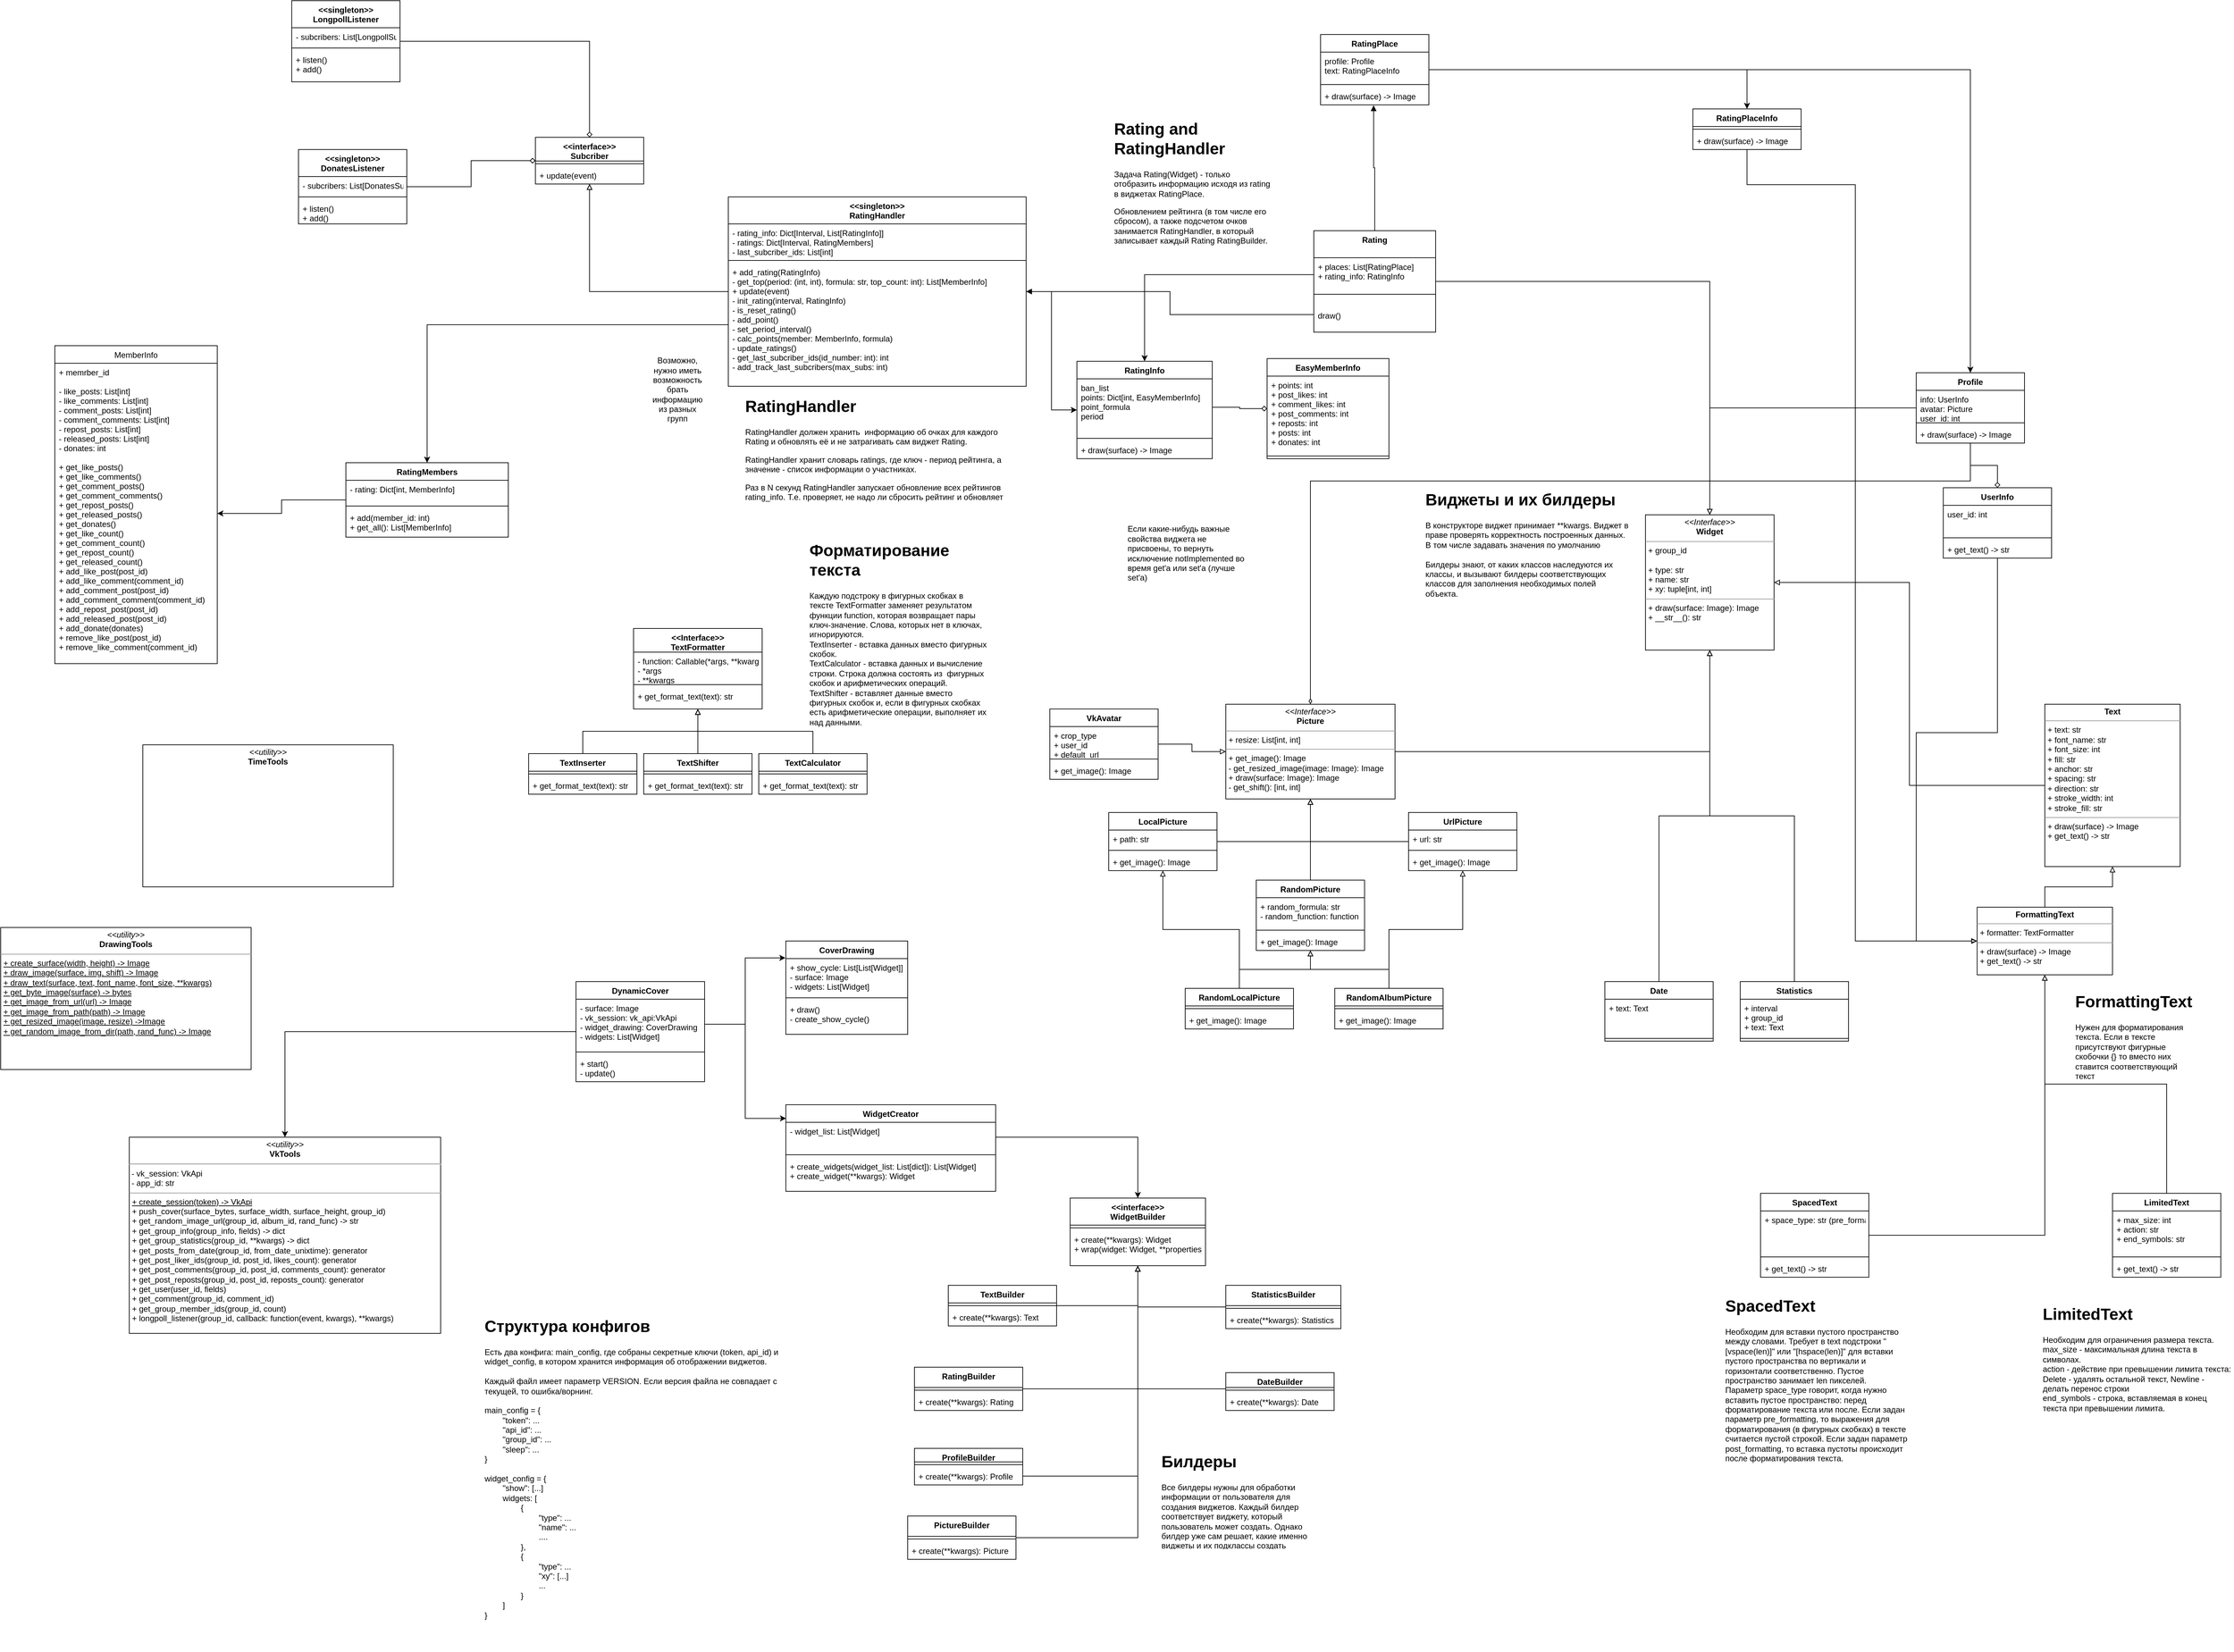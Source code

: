 <mxfile version="15.5.4" type="embed"><diagram id="C5RBs43oDa-KdzZeNtuy" name="Page-1"><mxGraphModel dx="2858" dy="2256" grid="1" gridSize="10" guides="1" tooltips="1" connect="1" arrows="1" fold="1" page="1" pageScale="1" pageWidth="827" pageHeight="1169" math="0" shadow="0"><root><mxCell id="WIyWlLk6GJQsqaUBKTNV-0"/><mxCell id="WIyWlLk6GJQsqaUBKTNV-1" parent="WIyWlLk6GJQsqaUBKTNV-0"/><mxCell id="45" style="edgeStyle=orthogonalEdgeStyle;rounded=0;orthogonalLoop=1;jettySize=auto;html=1;endArrow=classic;endFill=1;" parent="WIyWlLk6GJQsqaUBKTNV-1" source="0" target="44" edge="1"><mxGeometry relative="1" as="geometry"/></mxCell><mxCell id="0" value="DynamicCover" style="swimlane;fontStyle=1;align=center;verticalAlign=top;childLayout=stackLayout;horizontal=1;startSize=26;horizontalStack=0;resizeParent=1;resizeParentMax=0;resizeLast=0;collapsible=1;marginBottom=0;" parent="WIyWlLk6GJQsqaUBKTNV-1" vertex="1"><mxGeometry x="40" y="720" width="190" height="148" as="geometry"/></mxCell><mxCell id="1" value="- surface: Image&#10;- vk_session: vk_api:VkApi&#10;- widget_drawing: CoverDrawing&#10;- widgets: List[Widget]" style="text;strokeColor=none;fillColor=none;align=left;verticalAlign=top;spacingLeft=4;spacingRight=4;overflow=hidden;rotatable=0;points=[[0,0.5],[1,0.5]];portConstraint=eastwest;" parent="0" vertex="1"><mxGeometry y="26" width="190" height="74" as="geometry"/></mxCell><mxCell id="2" value="" style="line;strokeWidth=1;fillColor=none;align=left;verticalAlign=middle;spacingTop=-1;spacingLeft=3;spacingRight=3;rotatable=0;labelPosition=right;points=[];portConstraint=eastwest;" parent="0" vertex="1"><mxGeometry y="100" width="190" height="8" as="geometry"/></mxCell><mxCell id="3" value="+ start()&#10;- update()" style="text;strokeColor=none;fillColor=none;align=left;verticalAlign=top;spacingLeft=4;spacingRight=4;overflow=hidden;rotatable=0;points=[[0,0.5],[1,0.5]];portConstraint=eastwest;" parent="0" vertex="1"><mxGeometry y="108" width="190" height="40" as="geometry"/></mxCell><mxCell id="4" value="CoverDrawing" style="swimlane;fontStyle=1;align=center;verticalAlign=top;childLayout=stackLayout;horizontal=1;startSize=26;horizontalStack=0;resizeParent=1;resizeParentMax=0;resizeLast=0;collapsible=1;marginBottom=0;" parent="WIyWlLk6GJQsqaUBKTNV-1" vertex="1"><mxGeometry x="350" y="660" width="180" height="138" as="geometry"/></mxCell><mxCell id="5" value="+ show_cycle: List[List[Widget]]&#10;- surface: Image&#10;- widgets: List[Widget]" style="text;strokeColor=none;fillColor=none;align=left;verticalAlign=top;spacingLeft=4;spacingRight=4;overflow=hidden;rotatable=0;points=[[0,0.5],[1,0.5]];portConstraint=eastwest;" parent="4" vertex="1"><mxGeometry y="26" width="180" height="54" as="geometry"/></mxCell><mxCell id="6" value="" style="line;strokeWidth=1;fillColor=none;align=left;verticalAlign=middle;spacingTop=-1;spacingLeft=3;spacingRight=3;rotatable=0;labelPosition=right;points=[];portConstraint=eastwest;" parent="4" vertex="1"><mxGeometry y="80" width="180" height="8" as="geometry"/></mxCell><mxCell id="7" value="+ draw()&#10;- create_show_cycle()" style="text;strokeColor=none;fillColor=none;align=left;verticalAlign=top;spacingLeft=4;spacingRight=4;overflow=hidden;rotatable=0;points=[[0,0.5],[1,0.5]];portConstraint=eastwest;" parent="4" vertex="1"><mxGeometry y="88" width="180" height="50" as="geometry"/></mxCell><mxCell id="8" style="edgeStyle=orthogonalEdgeStyle;rounded=0;orthogonalLoop=1;jettySize=auto;html=1;entryX=-0.003;entryY=0.181;entryDx=0;entryDy=0;entryPerimeter=0;" parent="WIyWlLk6GJQsqaUBKTNV-1" source="1" target="4" edge="1"><mxGeometry relative="1" as="geometry"/></mxCell><mxCell id="10" value="WidgetCreator" style="swimlane;fontStyle=1;align=center;verticalAlign=top;childLayout=stackLayout;horizontal=1;startSize=26;horizontalStack=0;resizeParent=1;resizeParentMax=0;resizeLast=0;collapsible=1;marginBottom=0;" parent="WIyWlLk6GJQsqaUBKTNV-1" vertex="1"><mxGeometry x="350" y="902" width="310" height="128" as="geometry"/></mxCell><mxCell id="11" value="- widget_list: List[Widget]" style="text;strokeColor=none;fillColor=none;align=left;verticalAlign=top;spacingLeft=4;spacingRight=4;overflow=hidden;rotatable=0;points=[[0,0.5],[1,0.5]];portConstraint=eastwest;" parent="10" vertex="1"><mxGeometry y="26" width="310" height="44" as="geometry"/></mxCell><mxCell id="12" value="" style="line;strokeWidth=1;fillColor=none;align=left;verticalAlign=middle;spacingTop=-1;spacingLeft=3;spacingRight=3;rotatable=0;labelPosition=right;points=[];portConstraint=eastwest;" parent="10" vertex="1"><mxGeometry y="70" width="310" height="8" as="geometry"/></mxCell><mxCell id="13" value="+ create_widgets(widget_list: List[dict]): List[Widget]&#10;+ create_widget(**kwargs): Widget" style="text;strokeColor=none;fillColor=none;align=left;verticalAlign=top;spacingLeft=4;spacingRight=4;overflow=hidden;rotatable=0;points=[[0,0.5],[1,0.5]];portConstraint=eastwest;" parent="10" vertex="1"><mxGeometry y="78" width="310" height="50" as="geometry"/></mxCell><mxCell id="15" style="edgeStyle=orthogonalEdgeStyle;rounded=0;orthogonalLoop=1;jettySize=auto;html=1;entryX=0.001;entryY=0.158;entryDx=0;entryDy=0;entryPerimeter=0;" parent="WIyWlLk6GJQsqaUBKTNV-1" source="1" target="10" edge="1"><mxGeometry relative="1" as="geometry"/></mxCell><mxCell id="16" value="&lt;p style=&quot;margin: 0px ; margin-top: 4px ; text-align: center&quot;&gt;&lt;i&gt;&amp;lt;&amp;lt;Interface&amp;gt;&amp;gt;&lt;/i&gt;&lt;br&gt;&lt;b&gt;Widget&lt;/b&gt;&lt;/p&gt;&lt;hr size=&quot;1&quot;&gt;&lt;p style=&quot;margin: 0px ; margin-left: 4px&quot;&gt;&lt;span&gt;+ group_id&lt;/span&gt;&lt;br&gt;&lt;/p&gt;&lt;p style=&quot;margin: 0px ; margin-left: 4px&quot;&gt;&lt;br&gt;&lt;/p&gt;&lt;p style=&quot;margin: 0px ; margin-left: 4px&quot;&gt;+ type: str&lt;/p&gt;&lt;p style=&quot;margin: 0px ; margin-left: 4px&quot;&gt;+ name: str&lt;/p&gt;&lt;p style=&quot;margin: 0px ; margin-left: 4px&quot;&gt;+ xy: tuple[int, int]&lt;/p&gt;&lt;hr size=&quot;1&quot;&gt;&lt;p style=&quot;margin: 0px ; margin-left: 4px&quot;&gt;+ draw(surface: Image): Image&lt;br&gt;+ __str__(): str&lt;/p&gt;" style="verticalAlign=top;align=left;overflow=fill;fontSize=12;fontFamily=Helvetica;html=1;" parent="WIyWlLk6GJQsqaUBKTNV-1" vertex="1"><mxGeometry x="1620" y="30" width="190" height="200" as="geometry"/></mxCell><mxCell id="18" style="edgeStyle=orthogonalEdgeStyle;rounded=0;orthogonalLoop=1;jettySize=auto;html=1;endArrow=block;endFill=0;" parent="WIyWlLk6GJQsqaUBKTNV-1" source="17" target="16" edge="1"><mxGeometry relative="1" as="geometry"/></mxCell><mxCell id="17" value="&lt;p style=&quot;margin: 0px ; margin-top: 4px ; text-align: center&quot;&gt;&lt;i&gt;&amp;lt;&amp;lt;Interface&amp;gt;&amp;gt;&lt;/i&gt;&lt;br&gt;&lt;b&gt;Picture&lt;/b&gt;&lt;/p&gt;&lt;hr size=&quot;1&quot;&gt;&lt;p style=&quot;margin: 0px ; margin-left: 4px&quot;&gt;+ resize: List[int, int]&lt;br&gt;&lt;/p&gt;&lt;hr size=&quot;1&quot;&gt;&lt;p style=&quot;margin: 0px ; margin-left: 4px&quot;&gt;+ get_image(): Image&lt;/p&gt;&lt;p style=&quot;margin: 0px ; margin-left: 4px&quot;&gt;- get_resized_image(image: Image): Image&lt;/p&gt;&lt;p style=&quot;margin: 0px ; margin-left: 4px&quot;&gt;+ draw(surface: Image): Image&lt;/p&gt;&lt;p style=&quot;margin: 0px ; margin-left: 4px&quot;&gt;- get_shift(): [int, int]&lt;/p&gt;" style="verticalAlign=top;align=left;overflow=fill;fontSize=12;fontFamily=Helvetica;html=1;" parent="WIyWlLk6GJQsqaUBKTNV-1" vertex="1"><mxGeometry x="1000" y="310" width="250" height="140" as="geometry"/></mxCell><mxCell id="27" style="edgeStyle=orthogonalEdgeStyle;rounded=0;orthogonalLoop=1;jettySize=auto;html=1;endArrow=block;endFill=0;" parent="WIyWlLk6GJQsqaUBKTNV-1" source="19" target="17" edge="1"><mxGeometry relative="1" as="geometry"/></mxCell><mxCell id="19" value="LocalPicture" style="swimlane;fontStyle=1;align=center;verticalAlign=top;childLayout=stackLayout;horizontal=1;startSize=26;horizontalStack=0;resizeParent=1;resizeParentMax=0;resizeLast=0;collapsible=1;marginBottom=0;" parent="WIyWlLk6GJQsqaUBKTNV-1" vertex="1"><mxGeometry x="827" y="470" width="160" height="86" as="geometry"/></mxCell><mxCell id="20" value="+ path: str" style="text;strokeColor=none;fillColor=none;align=left;verticalAlign=top;spacingLeft=4;spacingRight=4;overflow=hidden;rotatable=0;points=[[0,0.5],[1,0.5]];portConstraint=eastwest;" parent="19" vertex="1"><mxGeometry y="26" width="160" height="26" as="geometry"/></mxCell><mxCell id="21" value="" style="line;strokeWidth=1;fillColor=none;align=left;verticalAlign=middle;spacingTop=-1;spacingLeft=3;spacingRight=3;rotatable=0;labelPosition=right;points=[];portConstraint=eastwest;" parent="19" vertex="1"><mxGeometry y="52" width="160" height="8" as="geometry"/></mxCell><mxCell id="22" value="+ get_image(): Image" style="text;strokeColor=none;fillColor=none;align=left;verticalAlign=top;spacingLeft=4;spacingRight=4;overflow=hidden;rotatable=0;points=[[0,0.5],[1,0.5]];portConstraint=eastwest;" parent="19" vertex="1"><mxGeometry y="60" width="160" height="26" as="geometry"/></mxCell><mxCell id="28" style="edgeStyle=orthogonalEdgeStyle;rounded=0;orthogonalLoop=1;jettySize=auto;html=1;endArrow=block;endFill=0;" parent="WIyWlLk6GJQsqaUBKTNV-1" source="23" target="17" edge="1"><mxGeometry relative="1" as="geometry"/></mxCell><mxCell id="23" value="UrlPicture" style="swimlane;fontStyle=1;align=center;verticalAlign=top;childLayout=stackLayout;horizontal=1;startSize=26;horizontalStack=0;resizeParent=1;resizeParentMax=0;resizeLast=0;collapsible=1;marginBottom=0;" parent="WIyWlLk6GJQsqaUBKTNV-1" vertex="1"><mxGeometry x="1270" y="470" width="160" height="86" as="geometry"/></mxCell><mxCell id="24" value="+ url: str" style="text;strokeColor=none;fillColor=none;align=left;verticalAlign=top;spacingLeft=4;spacingRight=4;overflow=hidden;rotatable=0;points=[[0,0.5],[1,0.5]];portConstraint=eastwest;" parent="23" vertex="1"><mxGeometry y="26" width="160" height="26" as="geometry"/></mxCell><mxCell id="25" value="" style="line;strokeWidth=1;fillColor=none;align=left;verticalAlign=middle;spacingTop=-1;spacingLeft=3;spacingRight=3;rotatable=0;labelPosition=right;points=[];portConstraint=eastwest;" parent="23" vertex="1"><mxGeometry y="52" width="160" height="8" as="geometry"/></mxCell><mxCell id="26" value="+ get_image(): Image" style="text;strokeColor=none;fillColor=none;align=left;verticalAlign=top;spacingLeft=4;spacingRight=4;overflow=hidden;rotatable=0;points=[[0,0.5],[1,0.5]];portConstraint=eastwest;" parent="23" vertex="1"><mxGeometry y="60" width="160" height="26" as="geometry"/></mxCell><mxCell id="255" style="edgeStyle=orthogonalEdgeStyle;rounded=0;orthogonalLoop=1;jettySize=auto;html=1;endArrow=block;endFill=0;" parent="WIyWlLk6GJQsqaUBKTNV-1" source="29" target="250" edge="1"><mxGeometry relative="1" as="geometry"/></mxCell><mxCell id="256" style="edgeStyle=orthogonalEdgeStyle;rounded=0;orthogonalLoop=1;jettySize=auto;html=1;endArrow=block;endFill=0;" parent="WIyWlLk6GJQsqaUBKTNV-1" source="29" target="19" edge="1"><mxGeometry relative="1" as="geometry"/></mxCell><mxCell id="29" value="RandomLocalPicture" style="swimlane;fontStyle=1;align=center;verticalAlign=top;childLayout=stackLayout;horizontal=1;startSize=26;horizontalStack=0;resizeParent=1;resizeParentMax=0;resizeLast=0;collapsible=1;marginBottom=0;" parent="WIyWlLk6GJQsqaUBKTNV-1" vertex="1"><mxGeometry x="940" y="730" width="160" height="60" as="geometry"/></mxCell><mxCell id="31" value="" style="line;strokeWidth=1;fillColor=none;align=left;verticalAlign=middle;spacingTop=-1;spacingLeft=3;spacingRight=3;rotatable=0;labelPosition=right;points=[];portConstraint=eastwest;" parent="29" vertex="1"><mxGeometry y="26" width="160" height="8" as="geometry"/></mxCell><mxCell id="32" value="+ get_image(): Image" style="text;strokeColor=none;fillColor=none;align=left;verticalAlign=top;spacingLeft=4;spacingRight=4;overflow=hidden;rotatable=0;points=[[0,0.5],[1,0.5]];portConstraint=eastwest;" parent="29" vertex="1"><mxGeometry y="34" width="160" height="26" as="geometry"/></mxCell><mxCell id="257" style="edgeStyle=orthogonalEdgeStyle;rounded=0;orthogonalLoop=1;jettySize=auto;html=1;endArrow=block;endFill=0;" parent="WIyWlLk6GJQsqaUBKTNV-1" source="33" target="23" edge="1"><mxGeometry relative="1" as="geometry"/></mxCell><mxCell id="258" style="edgeStyle=orthogonalEdgeStyle;rounded=0;orthogonalLoop=1;jettySize=auto;html=1;endArrow=block;endFill=0;" parent="WIyWlLk6GJQsqaUBKTNV-1" source="33" target="250" edge="1"><mxGeometry relative="1" as="geometry"/></mxCell><mxCell id="33" value="RandomAlbumPicture" style="swimlane;fontStyle=1;align=center;verticalAlign=top;childLayout=stackLayout;horizontal=1;startSize=26;horizontalStack=0;resizeParent=1;resizeParentMax=0;resizeLast=0;collapsible=1;marginBottom=0;" parent="WIyWlLk6GJQsqaUBKTNV-1" vertex="1"><mxGeometry x="1161" y="730" width="160" height="60" as="geometry"/></mxCell><mxCell id="35" value="" style="line;strokeWidth=1;fillColor=none;align=left;verticalAlign=middle;spacingTop=-1;spacingLeft=3;spacingRight=3;rotatable=0;labelPosition=right;points=[];portConstraint=eastwest;" parent="33" vertex="1"><mxGeometry y="26" width="160" height="8" as="geometry"/></mxCell><mxCell id="36" value="+ get_image(): Image" style="text;strokeColor=none;fillColor=none;align=left;verticalAlign=top;spacingLeft=4;spacingRight=4;overflow=hidden;rotatable=0;points=[[0,0.5],[1,0.5]];portConstraint=eastwest;" parent="33" vertex="1"><mxGeometry y="34" width="160" height="26" as="geometry"/></mxCell><mxCell id="40" value="&lt;p style=&quot;margin: 0px ; margin-top: 4px ; text-align: center&quot;&gt;&lt;i&gt;&amp;lt;&amp;lt;utility&amp;gt;&amp;gt;&lt;/i&gt;&lt;br&gt;&lt;b&gt;DrawingTools&lt;/b&gt;&lt;/p&gt;&lt;hr size=&quot;1&quot;&gt;&lt;p style=&quot;margin: 0px ; margin-left: 4px&quot;&gt;&lt;u&gt;+ create_surface(width, height) -&amp;gt; Image&lt;/u&gt;&lt;/p&gt;&lt;p style=&quot;margin: 0px ; margin-left: 4px&quot;&gt;&lt;u&gt;+ draw_image(surface, img, shift) -&amp;gt; Image&lt;/u&gt;&lt;/p&gt;&lt;p style=&quot;margin: 0px ; margin-left: 4px&quot;&gt;&lt;u&gt;+ draw_text(surface, text, font_name, font_size, **kwargs)&lt;/u&gt;&lt;/p&gt;&lt;p style=&quot;margin: 0px ; margin-left: 4px&quot;&gt;&lt;u&gt;+ get_byte_image(surface) -&amp;gt; bytes&lt;/u&gt;&lt;/p&gt;&lt;p style=&quot;margin: 0px ; margin-left: 4px&quot;&gt;&lt;u&gt;+ get_image_from_url(url) -&amp;gt; Image&lt;/u&gt;&lt;/p&gt;&lt;p style=&quot;margin: 0px ; margin-left: 4px&quot;&gt;&lt;u&gt;+ get_image_from_path(path) -&amp;gt; Image&lt;/u&gt;&lt;/p&gt;&lt;p style=&quot;margin: 0px ; margin-left: 4px&quot;&gt;&lt;u&gt;+ get_resized_image(image, resize) -&amp;gt;Image&lt;/u&gt;&lt;/p&gt;&lt;p style=&quot;margin: 0px ; margin-left: 4px&quot;&gt;&lt;u&gt;+ get_random_image_from_dir(path, rand_func) -&amp;gt; Image&lt;/u&gt;&lt;/p&gt;" style="verticalAlign=top;align=left;overflow=fill;fontSize=12;fontFamily=Helvetica;html=1;" parent="WIyWlLk6GJQsqaUBKTNV-1" vertex="1"><mxGeometry x="-810" y="640" width="370" height="210" as="geometry"/></mxCell><mxCell id="44" value="&lt;p style=&quot;margin: 0px ; margin-top: 4px ; text-align: center&quot;&gt;&lt;i&gt;&amp;lt;&amp;lt;utility&amp;gt;&amp;gt;&lt;/i&gt;&lt;br&gt;&lt;b&gt;VkTools&lt;/b&gt;&lt;/p&gt;&lt;hr&gt;&amp;nbsp;- vk_session: VkApi&lt;br&gt;&amp;nbsp;- app_id: str&lt;br&gt;&lt;hr size=&quot;1&quot;&gt;&lt;p style=&quot;margin: 0px ; margin-left: 4px&quot;&gt;&lt;u&gt;+ create_session(token) -&amp;gt; VkApi&lt;/u&gt;&lt;/p&gt;&lt;p style=&quot;margin: 0px ; margin-left: 4px&quot;&gt;+ push_cover(surface_bytes, surface_width, surface_height, group_id)&lt;/p&gt;&lt;p style=&quot;margin: 0px ; margin-left: 4px&quot;&gt;+ get_random_image_url(group_id, album_id, rand_func) -&amp;gt; str&lt;/p&gt;&lt;p style=&quot;margin: 0px ; margin-left: 4px&quot;&gt;+ get_group_info(group_info, fields) -&amp;gt; dict&lt;/p&gt;&lt;p style=&quot;margin: 0px ; margin-left: 4px&quot;&gt;+ get_group_statistics(group_id, **kwargs) -&amp;gt; dict&lt;/p&gt;&lt;p style=&quot;margin: 0px ; margin-left: 4px&quot;&gt;+ get_posts_from_date(group_id, from_date_unixtime): generator&lt;/p&gt;&lt;p style=&quot;margin: 0px ; margin-left: 4px&quot;&gt;+ get_post_liker_ids(group_id, post_id, likes_count): generator&lt;/p&gt;&lt;p style=&quot;margin: 0px ; margin-left: 4px&quot;&gt;+ get_post_comments(group_id, post_id, comments_count): generator&lt;/p&gt;&lt;p style=&quot;margin: 0px ; margin-left: 4px&quot;&gt;+ get_post_reposts(group_id, post_id, reposts_count): generator&lt;/p&gt;&lt;p style=&quot;margin: 0px ; margin-left: 4px&quot;&gt;+ get_user(user_id, fields)&lt;/p&gt;&lt;p style=&quot;margin: 0px ; margin-left: 4px&quot;&gt;+ get_comment(group_id, comment_id)&lt;/p&gt;&lt;p style=&quot;margin: 0px ; margin-left: 4px&quot;&gt;+ get_group_member_ids(group_id, count)&lt;/p&gt;&lt;p style=&quot;margin: 0px ; margin-left: 4px&quot;&gt;+ longpoll_listener(group_id, callback: function(event, kwargs), **kwargs)&lt;/p&gt;" style="verticalAlign=top;align=left;overflow=fill;fontSize=12;fontFamily=Helvetica;html=1;" parent="WIyWlLk6GJQsqaUBKTNV-1" vertex="1"><mxGeometry x="-620" y="950" width="460" height="290" as="geometry"/></mxCell><mxCell id="155" style="edgeStyle=orthogonalEdgeStyle;rounded=0;orthogonalLoop=1;jettySize=auto;html=1;entryX=1;entryY=0.5;entryDx=0;entryDy=0;endArrow=block;endFill=0;" parent="WIyWlLk6GJQsqaUBKTNV-1" source="46" target="16" edge="1"><mxGeometry relative="1" as="geometry"/></mxCell><mxCell id="46" value="&lt;p style=&quot;margin: 0px ; margin-top: 4px ; text-align: center&quot;&gt;&lt;b&gt;Text&lt;/b&gt;&lt;/p&gt;&lt;hr size=&quot;1&quot;&gt;&lt;p style=&quot;margin: 0px ; margin-left: 4px&quot;&gt;+ text: str&lt;br&gt;&lt;/p&gt;&lt;p style=&quot;margin: 0px ; margin-left: 4px&quot;&gt;+ font_name: str&lt;/p&gt;&lt;p style=&quot;margin: 0px ; margin-left: 4px&quot;&gt;+ font_size: int&lt;/p&gt;&lt;p style=&quot;margin: 0px ; margin-left: 4px&quot;&gt;+ fill: str&lt;/p&gt;&lt;p style=&quot;margin: 0px ; margin-left: 4px&quot;&gt;+ anchor: str&lt;/p&gt;&lt;p style=&quot;margin: 0px ; margin-left: 4px&quot;&gt;+ spacing: str&lt;/p&gt;&lt;p style=&quot;margin: 0px ; margin-left: 4px&quot;&gt;+ direction: str&lt;/p&gt;&lt;p style=&quot;margin: 0px ; margin-left: 4px&quot;&gt;+ stroke_width: int&lt;/p&gt;&lt;p style=&quot;margin: 0px ; margin-left: 4px&quot;&gt;+ stroke_fill: str&lt;/p&gt;&lt;hr size=&quot;1&quot;&gt;&lt;p style=&quot;margin: 0px ; margin-left: 4px&quot;&gt;+ draw(surface) -&amp;gt; Image&lt;br&gt;&lt;/p&gt;&lt;p style=&quot;margin: 0px ; margin-left: 4px&quot;&gt;+ get_text() -&amp;gt; str&lt;/p&gt;" style="verticalAlign=top;align=left;overflow=fill;fontSize=12;fontFamily=Helvetica;html=1;" parent="WIyWlLk6GJQsqaUBKTNV-1" vertex="1"><mxGeometry x="2210" y="310" width="200" height="240" as="geometry"/></mxCell><mxCell id="277" style="edgeStyle=orthogonalEdgeStyle;rounded=0;orthogonalLoop=1;jettySize=auto;html=1;endArrow=block;endFill=0;" parent="WIyWlLk6GJQsqaUBKTNV-1" source="49" target="275" edge="1"><mxGeometry relative="1" as="geometry"/></mxCell><mxCell id="49" value="LimitedText" style="swimlane;fontStyle=1;align=center;verticalAlign=top;childLayout=stackLayout;horizontal=1;startSize=26;horizontalStack=0;resizeParent=1;resizeParentMax=0;resizeLast=0;collapsible=1;marginBottom=0;" parent="WIyWlLk6GJQsqaUBKTNV-1" vertex="1"><mxGeometry x="2310" y="1033" width="160" height="124" as="geometry"/></mxCell><mxCell id="50" value="+ max_size: int&#10;+ action: str&#10;+ end_symbols: str" style="text;strokeColor=none;fillColor=none;align=left;verticalAlign=top;spacingLeft=4;spacingRight=4;overflow=hidden;rotatable=0;points=[[0,0.5],[1,0.5]];portConstraint=eastwest;" parent="49" vertex="1"><mxGeometry y="26" width="160" height="64" as="geometry"/></mxCell><mxCell id="51" value="" style="line;strokeWidth=1;fillColor=none;align=left;verticalAlign=middle;spacingTop=-1;spacingLeft=3;spacingRight=3;rotatable=0;labelPosition=right;points=[];portConstraint=eastwest;" parent="49" vertex="1"><mxGeometry y="90" width="160" height="8" as="geometry"/></mxCell><mxCell id="52" value="+ get_text() -&gt; str" style="text;strokeColor=none;fillColor=none;align=left;verticalAlign=top;spacingLeft=4;spacingRight=4;overflow=hidden;rotatable=0;points=[[0,0.5],[1,0.5]];portConstraint=eastwest;" parent="49" vertex="1"><mxGeometry y="98" width="160" height="26" as="geometry"/></mxCell><mxCell id="286" style="edgeStyle=orthogonalEdgeStyle;rounded=0;orthogonalLoop=1;jettySize=auto;html=1;endArrow=block;endFill=0;" parent="WIyWlLk6GJQsqaUBKTNV-1" source="60" target="16" edge="1"><mxGeometry relative="1" as="geometry"/></mxCell><mxCell id="60" value="Statistics" style="swimlane;fontStyle=1;align=center;verticalAlign=top;childLayout=stackLayout;horizontal=1;startSize=26;horizontalStack=0;resizeParent=1;resizeParentMax=0;resizeLast=0;collapsible=1;marginBottom=0;" parent="WIyWlLk6GJQsqaUBKTNV-1" vertex="1"><mxGeometry x="1760" y="720" width="160" height="88" as="geometry"/></mxCell><mxCell id="61" value="+ interval&#10;+ group_id&#10;+ text: Text" style="text;strokeColor=none;fillColor=none;align=left;verticalAlign=top;spacingLeft=4;spacingRight=4;overflow=hidden;rotatable=0;points=[[0,0.5],[1,0.5]];portConstraint=eastwest;" parent="60" vertex="1"><mxGeometry y="26" width="160" height="54" as="geometry"/></mxCell><mxCell id="62" value="" style="line;strokeWidth=1;fillColor=none;align=left;verticalAlign=middle;spacingTop=-1;spacingLeft=3;spacingRight=3;rotatable=0;labelPosition=right;points=[];portConstraint=eastwest;" parent="60" vertex="1"><mxGeometry y="80" width="160" height="8" as="geometry"/></mxCell><mxCell id="74" style="edgeStyle=orthogonalEdgeStyle;rounded=0;orthogonalLoop=1;jettySize=auto;html=1;endArrow=block;endFill=0;" parent="WIyWlLk6GJQsqaUBKTNV-1" source="70" target="16" edge="1"><mxGeometry relative="1" as="geometry"/></mxCell><mxCell id="300" style="edgeStyle=orthogonalEdgeStyle;rounded=0;orthogonalLoop=1;jettySize=auto;html=1;endArrow=diamond;endFill=0;" parent="WIyWlLk6GJQsqaUBKTNV-1" source="70" target="295" edge="1"><mxGeometry relative="1" as="geometry"/></mxCell><mxCell id="70" value="Profile" style="swimlane;fontStyle=1;align=center;verticalAlign=top;childLayout=stackLayout;horizontal=1;startSize=26;horizontalStack=0;resizeParent=1;resizeParentMax=0;resizeLast=0;collapsible=1;marginBottom=0;" parent="WIyWlLk6GJQsqaUBKTNV-1" vertex="1"><mxGeometry x="2020" y="-180" width="160" height="104" as="geometry"/></mxCell><mxCell id="71" value="info: UserInfo&#10;avatar: Picture&#10;user_id: int" style="text;strokeColor=none;fillColor=none;align=left;verticalAlign=top;spacingLeft=4;spacingRight=4;overflow=hidden;rotatable=0;points=[[0,0.5],[1,0.5]];portConstraint=eastwest;" parent="70" vertex="1"><mxGeometry y="26" width="160" height="44" as="geometry"/></mxCell><mxCell id="72" value="" style="line;strokeWidth=1;fillColor=none;align=left;verticalAlign=middle;spacingTop=-1;spacingLeft=3;spacingRight=3;rotatable=0;labelPosition=right;points=[];portConstraint=eastwest;" parent="70" vertex="1"><mxGeometry y="70" width="160" height="8" as="geometry"/></mxCell><mxCell id="73" value="+ draw(surface) -&gt; Image" style="text;strokeColor=none;fillColor=none;align=left;verticalAlign=top;spacingLeft=4;spacingRight=4;overflow=hidden;rotatable=0;points=[[0,0.5],[1,0.5]];portConstraint=eastwest;" parent="70" vertex="1"><mxGeometry y="78" width="160" height="26" as="geometry"/></mxCell><mxCell id="76" style="edgeStyle=orthogonalEdgeStyle;rounded=0;orthogonalLoop=1;jettySize=auto;html=1;endArrow=diamondThin;endFill=0;" parent="WIyWlLk6GJQsqaUBKTNV-1" source="73" target="17" edge="1"><mxGeometry relative="1" as="geometry"><Array as="points"><mxPoint x="2100" y="-20"/><mxPoint x="1125" y="-20"/></Array></mxGeometry></mxCell><mxCell id="85" style="edgeStyle=orthogonalEdgeStyle;rounded=0;orthogonalLoop=1;jettySize=auto;html=1;endArrow=block;endFill=0;" parent="WIyWlLk6GJQsqaUBKTNV-1" source="81" target="16" edge="1"><mxGeometry relative="1" as="geometry"/></mxCell><mxCell id="208" style="edgeStyle=orthogonalEdgeStyle;rounded=0;orthogonalLoop=1;jettySize=auto;html=1;endArrow=block;endFill=1;entryX=0.49;entryY=1.026;entryDx=0;entryDy=0;entryPerimeter=0;" parent="WIyWlLk6GJQsqaUBKTNV-1" source="81" target="103" edge="1"><mxGeometry relative="1" as="geometry"/></mxCell><mxCell id="81" value="Rating" style="swimlane;fontStyle=1;align=center;verticalAlign=top;childLayout=stackLayout;horizontal=1;startSize=40;horizontalStack=0;resizeParent=1;resizeParentMax=0;resizeLast=0;collapsible=1;marginBottom=0;" parent="WIyWlLk6GJQsqaUBKTNV-1" vertex="1"><mxGeometry x="1130" y="-390" width="180" height="150" as="geometry"/></mxCell><mxCell id="82" value="+ places: List[RatingPlace]&#10;+ rating_info: RatingInfo&#10;" style="text;strokeColor=none;fillColor=none;align=left;verticalAlign=top;spacingLeft=4;spacingRight=4;overflow=hidden;rotatable=0;points=[[0,0.5],[1,0.5]];portConstraint=eastwest;" parent="81" vertex="1"><mxGeometry y="40" width="180" height="50" as="geometry"/></mxCell><mxCell id="83" value="" style="line;strokeWidth=1;fillColor=none;align=left;verticalAlign=middle;spacingTop=-1;spacingLeft=3;spacingRight=3;rotatable=0;labelPosition=right;points=[];portConstraint=eastwest;" parent="81" vertex="1"><mxGeometry y="90" width="180" height="8" as="geometry"/></mxCell><mxCell id="84" value="&#10;draw()" style="text;strokeColor=none;fillColor=none;align=left;verticalAlign=top;spacingLeft=4;spacingRight=4;overflow=hidden;rotatable=0;points=[[0,0.5],[1,0.5]];portConstraint=eastwest;" parent="81" vertex="1"><mxGeometry y="98" width="180" height="52" as="geometry"/></mxCell><mxCell id="246" style="edgeStyle=orthogonalEdgeStyle;rounded=0;orthogonalLoop=1;jettySize=auto;html=1;endArrow=diamond;endFill=0;" parent="WIyWlLk6GJQsqaUBKTNV-1" source="90" target="198" edge="1"><mxGeometry relative="1" as="geometry"/></mxCell><mxCell id="90" value="&lt;&lt;singleton&gt;&gt;&#10;LongpollListener" style="swimlane;fontStyle=1;align=center;verticalAlign=top;childLayout=stackLayout;horizontal=1;startSize=40;horizontalStack=0;resizeParent=1;resizeParentMax=0;resizeLast=0;collapsible=1;marginBottom=0;rounded=0;shadow=0;glass=0;sketch=0;" parent="WIyWlLk6GJQsqaUBKTNV-1" vertex="1"><mxGeometry x="-380" y="-730" width="160" height="120" as="geometry"/></mxCell><mxCell id="91" value="- subcribers: List[LongpollSubcriber]" style="text;strokeColor=none;fillColor=none;align=left;verticalAlign=top;spacingLeft=4;spacingRight=4;overflow=hidden;rotatable=0;points=[[0,0.5],[1,0.5]];portConstraint=eastwest;rounded=0;shadow=0;glass=0;sketch=0;" parent="90" vertex="1"><mxGeometry y="40" width="160" height="26" as="geometry"/></mxCell><mxCell id="92" value="" style="line;strokeWidth=1;fillColor=none;align=left;verticalAlign=middle;spacingTop=-1;spacingLeft=3;spacingRight=3;rotatable=0;labelPosition=right;points=[];portConstraint=eastwest;rounded=0;shadow=0;glass=0;sketch=0;" parent="90" vertex="1"><mxGeometry y="66" width="160" height="8" as="geometry"/></mxCell><mxCell id="93" value="+ listen()&#10;+ add()" style="text;strokeColor=none;fillColor=none;align=left;verticalAlign=top;spacingLeft=4;spacingRight=4;overflow=hidden;rotatable=0;points=[[0,0.5],[1,0.5]];portConstraint=eastwest;rounded=0;shadow=0;glass=0;sketch=0;" parent="90" vertex="1"><mxGeometry y="74" width="160" height="46" as="geometry"/></mxCell><mxCell id="96" value="MemberInfo" style="swimlane;fontStyle=0;childLayout=stackLayout;horizontal=1;startSize=26;fillColor=none;horizontalStack=0;resizeParent=1;resizeParentMax=0;resizeLast=0;collapsible=1;marginBottom=0;rounded=0;shadow=0;glass=0;sketch=0;" parent="WIyWlLk6GJQsqaUBKTNV-1" vertex="1"><mxGeometry x="-730" y="-220" width="240" height="470" as="geometry"/></mxCell><mxCell id="97" value="+ memrber_id&#10;&#10;- like_posts: List[int]&#10;- like_comments: List[int]&#10;- comment_posts: List[int]&#10;- comment_comments: List[int]&#10;- repost_posts: List[int]&#10;- released_posts: List[int]&#10;- donates: int&#10;&#10;+ get_like_posts()&#10;+ get_like_comments()&#10;+ get_comment_posts()&#10;+ get_comment_comments()&#10;+ get_repost_posts()&#10;+ get_released_posts()&#10;+ get_donates()&#10;+ get_like_count()&#10;+ get_comment_count()&#10;+ get_repost_count()&#10;+ get_released_count()&#10;+ add_like_post(post_id)&#10;+ add_like_comment(comment_id)&#10;+ add_comment_post(post_id)&#10;+ add_comment_comment(comment_id)&#10;+ add_repost_post(post_id)&#10;+ add_released_post(post_id)&#10;+ add_donate(donates)&#10;+ remove_like_post(post_id)&#10;+ remove_like_comment(comment_id)" style="text;strokeColor=none;fillColor=none;align=left;verticalAlign=top;spacingLeft=4;spacingRight=4;overflow=hidden;rotatable=0;points=[[0,0.5],[1,0.5]];portConstraint=eastwest;rounded=0;shadow=0;glass=0;sketch=0;" parent="96" vertex="1"><mxGeometry y="26" width="240" height="444" as="geometry"/></mxCell><mxCell id="104" style="edgeStyle=orthogonalEdgeStyle;rounded=0;orthogonalLoop=1;jettySize=auto;html=1;endArrow=classic;endFill=1;" parent="WIyWlLk6GJQsqaUBKTNV-1" source="100" target="70" edge="1"><mxGeometry relative="1" as="geometry"><mxPoint x="2083" y="-180" as="targetPoint"/></mxGeometry></mxCell><mxCell id="307" style="edgeStyle=orthogonalEdgeStyle;rounded=0;orthogonalLoop=1;jettySize=auto;html=1;endArrow=classic;endFill=1;" parent="WIyWlLk6GJQsqaUBKTNV-1" source="100" target="301" edge="1"><mxGeometry relative="1" as="geometry"/></mxCell><mxCell id="100" value="RatingPlace" style="swimlane;fontStyle=1;align=center;verticalAlign=top;childLayout=stackLayout;horizontal=1;startSize=26;horizontalStack=0;resizeParent=1;resizeParentMax=0;resizeLast=0;collapsible=1;marginBottom=0;rounded=0;shadow=0;glass=0;sketch=0;" parent="WIyWlLk6GJQsqaUBKTNV-1" vertex="1"><mxGeometry x="1140" y="-680" width="160" height="104" as="geometry"/></mxCell><mxCell id="101" value="profile: Profile&#10;text: RatingPlaceInfo" style="text;strokeColor=none;fillColor=none;align=left;verticalAlign=top;spacingLeft=4;spacingRight=4;overflow=hidden;rotatable=0;points=[[0,0.5],[1,0.5]];portConstraint=eastwest;rounded=0;shadow=0;glass=0;sketch=0;" parent="100" vertex="1"><mxGeometry y="26" width="160" height="44" as="geometry"/></mxCell><mxCell id="102" value="" style="line;strokeWidth=1;fillColor=none;align=left;verticalAlign=middle;spacingTop=-1;spacingLeft=3;spacingRight=3;rotatable=0;labelPosition=right;points=[];portConstraint=eastwest;rounded=0;shadow=0;glass=0;sketch=0;" parent="100" vertex="1"><mxGeometry y="70" width="160" height="8" as="geometry"/></mxCell><mxCell id="103" value="+ draw(surface) -&gt; Image" style="text;strokeColor=none;fillColor=none;align=left;verticalAlign=top;spacingLeft=4;spacingRight=4;overflow=hidden;rotatable=0;points=[[0,0.5],[1,0.5]];portConstraint=eastwest;rounded=0;shadow=0;glass=0;sketch=0;" parent="100" vertex="1"><mxGeometry y="78" width="160" height="26" as="geometry"/></mxCell><mxCell id="113" value="&lt;&lt;interface&gt;&gt;&#10;WidgetBuilder" style="swimlane;fontStyle=1;align=center;verticalAlign=top;childLayout=stackLayout;horizontal=1;startSize=40;horizontalStack=0;resizeParent=1;resizeParentMax=0;resizeLast=0;collapsible=1;marginBottom=0;rounded=0;shadow=0;glass=0;sketch=0;" parent="WIyWlLk6GJQsqaUBKTNV-1" vertex="1"><mxGeometry x="770" y="1040" width="200" height="100" as="geometry"/></mxCell><mxCell id="115" value="" style="line;strokeWidth=1;fillColor=none;align=left;verticalAlign=middle;spacingTop=-1;spacingLeft=3;spacingRight=3;rotatable=0;labelPosition=right;points=[];portConstraint=eastwest;rounded=0;shadow=0;glass=0;sketch=0;" parent="113" vertex="1"><mxGeometry y="40" width="200" height="8" as="geometry"/></mxCell><mxCell id="116" value="+ create(**kwargs): Widget&#10;+ wrap(widget: Widget, **properties) " style="text;strokeColor=none;fillColor=none;align=left;verticalAlign=top;spacingLeft=4;spacingRight=4;overflow=hidden;rotatable=0;points=[[0,0.5],[1,0.5]];portConstraint=eastwest;rounded=0;shadow=0;glass=0;sketch=0;" parent="113" vertex="1"><mxGeometry y="48" width="200" height="52" as="geometry"/></mxCell><mxCell id="141" style="edgeStyle=orthogonalEdgeStyle;rounded=0;orthogonalLoop=1;jettySize=auto;html=1;endArrow=block;endFill=0;" parent="WIyWlLk6GJQsqaUBKTNV-1" source="117" target="113" edge="1"><mxGeometry relative="1" as="geometry"/></mxCell><mxCell id="117" value="PictureBuilder" style="swimlane;fontStyle=1;align=center;verticalAlign=top;childLayout=stackLayout;horizontal=1;startSize=30;horizontalStack=0;resizeParent=1;resizeParentMax=0;resizeLast=0;collapsible=1;marginBottom=0;rounded=0;shadow=0;glass=0;sketch=0;" parent="WIyWlLk6GJQsqaUBKTNV-1" vertex="1"><mxGeometry x="530" y="1510" width="160" height="64" as="geometry"/></mxCell><mxCell id="118" value="" style="line;strokeWidth=1;fillColor=none;align=left;verticalAlign=middle;spacingTop=-1;spacingLeft=3;spacingRight=3;rotatable=0;labelPosition=right;points=[];portConstraint=eastwest;rounded=0;shadow=0;glass=0;sketch=0;" parent="117" vertex="1"><mxGeometry y="30" width="160" height="8" as="geometry"/></mxCell><mxCell id="119" value="+ create(**kwargs): Picture" style="text;strokeColor=none;fillColor=none;align=left;verticalAlign=top;spacingLeft=4;spacingRight=4;overflow=hidden;rotatable=0;points=[[0,0.5],[1,0.5]];portConstraint=eastwest;rounded=0;shadow=0;glass=0;sketch=0;" parent="117" vertex="1"><mxGeometry y="38" width="160" height="26" as="geometry"/></mxCell><mxCell id="291" style="edgeStyle=orthogonalEdgeStyle;rounded=0;orthogonalLoop=1;jettySize=auto;html=1;endArrow=block;endFill=0;" parent="WIyWlLk6GJQsqaUBKTNV-1" source="129" target="116" edge="1"><mxGeometry relative="1" as="geometry"><Array as="points"><mxPoint x="870" y="1322"/></Array></mxGeometry></mxCell><mxCell id="129" value="DateBuilder" style="swimlane;fontStyle=1;align=center;verticalAlign=top;childLayout=stackLayout;horizontal=1;startSize=22;horizontalStack=0;resizeParent=1;resizeParentMax=0;resizeLast=0;collapsible=1;marginBottom=0;rounded=0;shadow=0;glass=0;sketch=0;" parent="WIyWlLk6GJQsqaUBKTNV-1" vertex="1"><mxGeometry x="1000" y="1298" width="160" height="56" as="geometry"/></mxCell><mxCell id="130" value="" style="line;strokeWidth=1;fillColor=none;align=left;verticalAlign=middle;spacingTop=-1;spacingLeft=3;spacingRight=3;rotatable=0;labelPosition=right;points=[];portConstraint=eastwest;rounded=0;shadow=0;glass=0;sketch=0;" parent="129" vertex="1"><mxGeometry y="22" width="160" height="8" as="geometry"/></mxCell><mxCell id="131" value="+ create(**kwargs): Date" style="text;strokeColor=none;fillColor=none;align=left;verticalAlign=top;spacingLeft=4;spacingRight=4;overflow=hidden;rotatable=0;points=[[0,0.5],[1,0.5]];portConstraint=eastwest;rounded=0;shadow=0;glass=0;sketch=0;" parent="129" vertex="1"><mxGeometry y="30" width="160" height="26" as="geometry"/></mxCell><mxCell id="132" value="ProfileBuilder" style="swimlane;fontStyle=1;align=center;verticalAlign=top;childLayout=stackLayout;horizontal=1;startSize=20;horizontalStack=0;resizeParent=1;resizeParentMax=0;resizeLast=0;collapsible=1;marginBottom=0;rounded=0;shadow=0;glass=0;sketch=0;" parent="WIyWlLk6GJQsqaUBKTNV-1" vertex="1"><mxGeometry x="540" y="1410" width="160" height="54" as="geometry"/></mxCell><mxCell id="133" value="" style="line;strokeWidth=1;fillColor=none;align=left;verticalAlign=middle;spacingTop=-1;spacingLeft=3;spacingRight=3;rotatable=0;labelPosition=right;points=[];portConstraint=eastwest;rounded=0;shadow=0;glass=0;sketch=0;" parent="132" vertex="1"><mxGeometry y="20" width="160" height="8" as="geometry"/></mxCell><mxCell id="134" value="+ create(**kwargs): Profile" style="text;strokeColor=none;fillColor=none;align=left;verticalAlign=top;spacingLeft=4;spacingRight=4;overflow=hidden;rotatable=0;points=[[0,0.5],[1,0.5]];portConstraint=eastwest;rounded=0;shadow=0;glass=0;sketch=0;" parent="132" vertex="1"><mxGeometry y="28" width="160" height="26" as="geometry"/></mxCell><mxCell id="138" style="edgeStyle=orthogonalEdgeStyle;rounded=0;orthogonalLoop=1;jettySize=auto;html=1;endArrow=block;endFill=0;" parent="WIyWlLk6GJQsqaUBKTNV-1" source="135" target="113" edge="1"><mxGeometry relative="1" as="geometry"/></mxCell><mxCell id="135" value="RatingBuilder" style="swimlane;fontStyle=1;align=center;verticalAlign=top;childLayout=stackLayout;horizontal=1;startSize=30;horizontalStack=0;resizeParent=1;resizeParentMax=0;resizeLast=0;collapsible=1;marginBottom=0;rounded=0;shadow=0;glass=0;sketch=0;" parent="WIyWlLk6GJQsqaUBKTNV-1" vertex="1"><mxGeometry x="540" y="1290" width="160" height="64" as="geometry"/></mxCell><mxCell id="136" value="" style="line;strokeWidth=1;fillColor=none;align=left;verticalAlign=middle;spacingTop=-1;spacingLeft=3;spacingRight=3;rotatable=0;labelPosition=right;points=[];portConstraint=eastwest;rounded=0;shadow=0;glass=0;sketch=0;" parent="135" vertex="1"><mxGeometry y="30" width="160" height="8" as="geometry"/></mxCell><mxCell id="137" value="+ create(**kwargs): Rating" style="text;strokeColor=none;fillColor=none;align=left;verticalAlign=top;spacingLeft=4;spacingRight=4;overflow=hidden;rotatable=0;points=[[0,0.5],[1,0.5]];portConstraint=eastwest;rounded=0;shadow=0;glass=0;sketch=0;" parent="135" vertex="1"><mxGeometry y="38" width="160" height="26" as="geometry"/></mxCell><mxCell id="292" style="edgeStyle=orthogonalEdgeStyle;rounded=0;orthogonalLoop=1;jettySize=auto;html=1;endArrow=block;endFill=0;" parent="WIyWlLk6GJQsqaUBKTNV-1" source="126" target="113" edge="1"><mxGeometry relative="1" as="geometry"/></mxCell><mxCell id="126" value="StatisticsBuilder" style="swimlane;fontStyle=1;align=center;verticalAlign=top;childLayout=stackLayout;horizontal=1;startSize=30;horizontalStack=0;resizeParent=1;resizeParentMax=0;resizeLast=0;collapsible=1;marginBottom=0;rounded=0;shadow=0;glass=0;sketch=0;" parent="WIyWlLk6GJQsqaUBKTNV-1" vertex="1"><mxGeometry x="1000" y="1169" width="170" height="64" as="geometry"/></mxCell><mxCell id="127" value="" style="line;strokeWidth=1;fillColor=none;align=left;verticalAlign=middle;spacingTop=-1;spacingLeft=3;spacingRight=3;rotatable=0;labelPosition=right;points=[];portConstraint=eastwest;rounded=0;shadow=0;glass=0;sketch=0;" parent="126" vertex="1"><mxGeometry y="30" width="170" height="8" as="geometry"/></mxCell><mxCell id="128" value="+ create(**kwargs): Statistics" style="text;strokeColor=none;fillColor=none;align=left;verticalAlign=top;spacingLeft=4;spacingRight=4;overflow=hidden;rotatable=0;points=[[0,0.5],[1,0.5]];portConstraint=eastwest;rounded=0;shadow=0;glass=0;sketch=0;" parent="126" vertex="1"><mxGeometry y="38" width="170" height="26" as="geometry"/></mxCell><mxCell id="146" style="edgeStyle=orthogonalEdgeStyle;rounded=0;orthogonalLoop=1;jettySize=auto;html=1;endArrow=block;endFill=0;" parent="WIyWlLk6GJQsqaUBKTNV-1" source="134" target="113" edge="1"><mxGeometry relative="1" as="geometry"/></mxCell><mxCell id="160" style="edgeStyle=orthogonalEdgeStyle;rounded=0;orthogonalLoop=1;jettySize=auto;html=1;endArrow=block;endFill=0;" parent="WIyWlLk6GJQsqaUBKTNV-1" source="156" target="113" edge="1"><mxGeometry relative="1" as="geometry"/></mxCell><mxCell id="156" value="TextBuilder" style="swimlane;fontStyle=1;align=center;verticalAlign=top;childLayout=stackLayout;horizontal=1;startSize=26;horizontalStack=0;resizeParent=1;resizeParentMax=0;resizeLast=0;collapsible=1;marginBottom=0;rounded=0;shadow=0;glass=0;sketch=0;" parent="WIyWlLk6GJQsqaUBKTNV-1" vertex="1"><mxGeometry x="590" y="1169" width="160" height="60" as="geometry"/></mxCell><mxCell id="158" value="" style="line;strokeWidth=1;fillColor=none;align=left;verticalAlign=middle;spacingTop=-1;spacingLeft=3;spacingRight=3;rotatable=0;labelPosition=right;points=[];portConstraint=eastwest;rounded=0;shadow=0;glass=0;sketch=0;" parent="156" vertex="1"><mxGeometry y="26" width="160" height="8" as="geometry"/></mxCell><mxCell id="159" value="+ create(**kwargs): Text" style="text;strokeColor=none;fillColor=none;align=left;verticalAlign=top;spacingLeft=4;spacingRight=4;overflow=hidden;rotatable=0;points=[[0,0.5],[1,0.5]];portConstraint=eastwest;rounded=0;shadow=0;glass=0;sketch=0;" parent="156" vertex="1"><mxGeometry y="34" width="160" height="26" as="geometry"/></mxCell><mxCell id="165" style="edgeStyle=orthogonalEdgeStyle;rounded=0;orthogonalLoop=1;jettySize=auto;html=1;endArrow=classic;endFill=1;" parent="WIyWlLk6GJQsqaUBKTNV-1" source="11" target="113" edge="1"><mxGeometry relative="1" as="geometry"/></mxCell><mxCell id="245" style="edgeStyle=orthogonalEdgeStyle;rounded=0;orthogonalLoop=1;jettySize=auto;html=1;endArrow=diamond;endFill=0;" parent="WIyWlLk6GJQsqaUBKTNV-1" source="167" target="198" edge="1"><mxGeometry relative="1" as="geometry"/></mxCell><mxCell id="167" value="&lt;&lt;singleton&gt;&gt;&#10;DonatesListener" style="swimlane;fontStyle=1;align=center;verticalAlign=top;childLayout=stackLayout;horizontal=1;startSize=40;horizontalStack=0;resizeParent=1;resizeParentMax=0;resizeLast=0;collapsible=1;marginBottom=0;" parent="WIyWlLk6GJQsqaUBKTNV-1" vertex="1"><mxGeometry x="-370" y="-510" width="160" height="110" as="geometry"/></mxCell><mxCell id="168" value="- subcribers: List[DonatesSubcriber]" style="text;strokeColor=none;fillColor=none;align=left;verticalAlign=top;spacingLeft=4;spacingRight=4;overflow=hidden;rotatable=0;points=[[0,0.5],[1,0.5]];portConstraint=eastwest;" parent="167" vertex="1"><mxGeometry y="40" width="160" height="26" as="geometry"/></mxCell><mxCell id="169" value="" style="line;strokeWidth=1;fillColor=none;align=left;verticalAlign=middle;spacingTop=-1;spacingLeft=3;spacingRight=3;rotatable=0;labelPosition=right;points=[];portConstraint=eastwest;" parent="167" vertex="1"><mxGeometry y="66" width="160" height="8" as="geometry"/></mxCell><mxCell id="170" value="+ listen()&#10;+ add()" style="text;strokeColor=none;fillColor=none;align=left;verticalAlign=top;spacingLeft=4;spacingRight=4;overflow=hidden;rotatable=0;points=[[0,0.5],[1,0.5]];portConstraint=eastwest;" parent="167" vertex="1"><mxGeometry y="74" width="160" height="36" as="geometry"/></mxCell><mxCell id="176" style="edgeStyle=orthogonalEdgeStyle;rounded=0;orthogonalLoop=1;jettySize=auto;html=1;endArrow=classic;endFill=1;" parent="WIyWlLk6GJQsqaUBKTNV-1" source="171" target="97" edge="1"><mxGeometry relative="1" as="geometry"/></mxCell><mxCell id="171" value="RatingMembers" style="swimlane;fontStyle=1;align=center;verticalAlign=top;childLayout=stackLayout;horizontal=1;startSize=26;horizontalStack=0;resizeParent=1;resizeParentMax=0;resizeLast=0;collapsible=1;marginBottom=0;" parent="WIyWlLk6GJQsqaUBKTNV-1" vertex="1"><mxGeometry x="-300" y="-47" width="240" height="110" as="geometry"/></mxCell><mxCell id="172" value="- rating: Dict[int, MemberInfo]" style="text;strokeColor=none;fillColor=none;align=left;verticalAlign=top;spacingLeft=4;spacingRight=4;overflow=hidden;rotatable=0;points=[[0,0.5],[1,0.5]];portConstraint=eastwest;" parent="171" vertex="1"><mxGeometry y="26" width="240" height="34" as="geometry"/></mxCell><mxCell id="173" value="" style="line;strokeWidth=1;fillColor=none;align=left;verticalAlign=middle;spacingTop=-1;spacingLeft=3;spacingRight=3;rotatable=0;labelPosition=right;points=[];portConstraint=eastwest;" parent="171" vertex="1"><mxGeometry y="60" width="240" height="8" as="geometry"/></mxCell><mxCell id="174" value="+ add(member_id: int)&#10;+ get_all(): List[MemberInfo]" style="text;strokeColor=none;fillColor=none;align=left;verticalAlign=top;spacingLeft=4;spacingRight=4;overflow=hidden;rotatable=0;points=[[0,0.5],[1,0.5]];portConstraint=eastwest;" parent="171" vertex="1"><mxGeometry y="68" width="240" height="42" as="geometry"/></mxCell><mxCell id="181" style="edgeStyle=orthogonalEdgeStyle;rounded=0;orthogonalLoop=1;jettySize=auto;html=1;endArrow=block;endFill=0;" parent="WIyWlLk6GJQsqaUBKTNV-1" source="177" target="198" edge="1"><mxGeometry relative="1" as="geometry"/></mxCell><mxCell id="205" style="edgeStyle=orthogonalEdgeStyle;rounded=0;orthogonalLoop=1;jettySize=auto;html=1;endArrow=block;endFill=0;" parent="WIyWlLk6GJQsqaUBKTNV-1" source="177" target="198" edge="1"><mxGeometry relative="1" as="geometry"/></mxCell><mxCell id="316" style="edgeStyle=orthogonalEdgeStyle;rounded=0;orthogonalLoop=1;jettySize=auto;html=1;endArrow=classic;endFill=1;" parent="WIyWlLk6GJQsqaUBKTNV-1" source="177" target="311" edge="1"><mxGeometry relative="1" as="geometry"/></mxCell><mxCell id="177" value="&lt;&lt;singleton&gt;&gt;&#10;RatingHandler" style="swimlane;fontStyle=1;align=center;verticalAlign=top;childLayout=stackLayout;horizontal=1;startSize=40;horizontalStack=0;resizeParent=1;resizeParentMax=0;resizeLast=0;collapsible=1;marginBottom=0;" parent="WIyWlLk6GJQsqaUBKTNV-1" vertex="1"><mxGeometry x="265" y="-440" width="440" height="280" as="geometry"/></mxCell><mxCell id="178" value="- rating_info: Dict[Interval, List[RatingInfo]]&#10;- ratings: Dict[Interval, RatingMembers]&#10;- last_subcriber_ids: List[int]" style="text;strokeColor=none;fillColor=none;align=left;verticalAlign=top;spacingLeft=4;spacingRight=4;overflow=hidden;rotatable=0;points=[[0,0.5],[1,0.5]];portConstraint=eastwest;" parent="177" vertex="1"><mxGeometry y="40" width="440" height="50" as="geometry"/></mxCell><mxCell id="179" value="" style="line;strokeWidth=1;fillColor=none;align=left;verticalAlign=middle;spacingTop=-1;spacingLeft=3;spacingRight=3;rotatable=0;labelPosition=right;points=[];portConstraint=eastwest;" parent="177" vertex="1"><mxGeometry y="90" width="440" height="8" as="geometry"/></mxCell><mxCell id="180" value="+ add_rating(RatingInfo)&#10;- get_top(period: (int, int), formula: str, top_count: int): List[MemberInfo]&#10;+ update(event)&#10;- init_rating(interval, RatingInfo)&#10;- is_reset_rating()&#10;- add_point()&#10;- set_period_interval()&#10;- calc_points(member: MemberInfo, formula)&#10;- update_ratings()&#10;- get_last_subcriber_ids(id_number: int): int&#10;- add_track_last_subcribers(max_subs: int)" style="text;strokeColor=none;fillColor=none;align=left;verticalAlign=top;spacingLeft=4;spacingRight=4;overflow=hidden;rotatable=0;points=[[0,0.5],[1,0.5]];portConstraint=eastwest;" parent="177" vertex="1"><mxGeometry y="98" width="440" height="182" as="geometry"/></mxCell><mxCell id="187" style="edgeStyle=orthogonalEdgeStyle;rounded=0;orthogonalLoop=1;jettySize=auto;html=1;endArrow=classic;endFill=1;" parent="WIyWlLk6GJQsqaUBKTNV-1" source="180" target="171" edge="1"><mxGeometry relative="1" as="geometry"/></mxCell><mxCell id="198" value="&lt;&lt;interface&gt;&gt;&#10;Subcriber" style="swimlane;fontStyle=1;align=center;verticalAlign=top;childLayout=stackLayout;horizontal=1;startSize=35;horizontalStack=0;resizeParent=1;resizeParentMax=0;resizeLast=0;collapsible=1;marginBottom=0;rounded=0;shadow=0;glass=0;sketch=0;" parent="WIyWlLk6GJQsqaUBKTNV-1" vertex="1"><mxGeometry x="-20" y="-528" width="160" height="69" as="geometry"/></mxCell><mxCell id="199" value="" style="line;strokeWidth=1;fillColor=none;align=left;verticalAlign=middle;spacingTop=-1;spacingLeft=3;spacingRight=3;rotatable=0;labelPosition=right;points=[];portConstraint=eastwest;rounded=0;shadow=0;glass=0;sketch=0;" parent="198" vertex="1"><mxGeometry y="35" width="160" height="8" as="geometry"/></mxCell><mxCell id="200" value="+ update(event)" style="text;strokeColor=none;fillColor=none;align=left;verticalAlign=top;spacingLeft=4;spacingRight=4;overflow=hidden;rotatable=0;points=[[0,0.5],[1,0.5]];portConstraint=eastwest;rounded=0;shadow=0;glass=0;sketch=0;" parent="198" vertex="1"><mxGeometry y="43" width="160" height="26" as="geometry"/></mxCell><mxCell id="206" style="edgeStyle=orthogonalEdgeStyle;rounded=0;orthogonalLoop=1;jettySize=auto;html=1;endArrow=block;endFill=1;" parent="WIyWlLk6GJQsqaUBKTNV-1" source="84" target="177" edge="1"><mxGeometry relative="1" as="geometry"/></mxCell><mxCell id="211" value="&lt;&lt;Interface&gt;&gt;&#10;TextFormatter" style="swimlane;fontStyle=1;align=center;verticalAlign=top;childLayout=stackLayout;horizontal=1;startSize=35;horizontalStack=0;resizeParent=1;resizeParentMax=0;resizeLast=0;collapsible=1;marginBottom=0;" parent="WIyWlLk6GJQsqaUBKTNV-1" vertex="1"><mxGeometry x="125" y="198" width="190" height="119" as="geometry"/></mxCell><mxCell id="212" value="- function: Callable(*args, **kwargs) -&gt; Dict[str: Any]&#10;- *args&#10;- **kwargs" style="text;strokeColor=none;fillColor=none;align=left;verticalAlign=top;spacingLeft=4;spacingRight=4;overflow=hidden;rotatable=0;points=[[0,0.5],[1,0.5]];portConstraint=eastwest;" parent="211" vertex="1"><mxGeometry y="35" width="190" height="44" as="geometry"/></mxCell><mxCell id="213" value="" style="line;strokeWidth=1;fillColor=none;align=left;verticalAlign=middle;spacingTop=-1;spacingLeft=3;spacingRight=3;rotatable=0;labelPosition=right;points=[];portConstraint=eastwest;" parent="211" vertex="1"><mxGeometry y="79" width="190" height="8" as="geometry"/></mxCell><mxCell id="214" value="+ get_format_text(text): str" style="text;strokeColor=none;fillColor=none;align=left;verticalAlign=top;spacingLeft=4;spacingRight=4;overflow=hidden;rotatable=0;points=[[0,0.5],[1,0.5]];portConstraint=eastwest;" parent="211" vertex="1"><mxGeometry y="87" width="190" height="32" as="geometry"/></mxCell><mxCell id="216" value="&lt;h1&gt;Форматирование текста&lt;/h1&gt;&lt;div&gt;&lt;span&gt;Каждую подстроку в фигурных скобках в тексте TextFormatter заменяет результатом функции function, которая возвращает пары ключ-значение. Слова, которых нет в ключах, игнорируются.&lt;/span&gt;&lt;br&gt;&lt;/div&gt;&lt;div&gt;TextInserter - вставка данных вместо фигурных скобок.&lt;/div&gt;&lt;div&gt;TextCalculator - вставка данных и вычисление строки. Строка должна состоять из&amp;nbsp; фигурных скобок и арифметических операций.&lt;/div&gt;&lt;div&gt;TextShifter - вставляет данные вместо фигурных скобок и, если в фигурных скобках есть арифметические операции, выполняет их над данными.&lt;/div&gt;" style="text;html=1;strokeColor=none;fillColor=none;spacing=5;spacingTop=-20;whiteSpace=wrap;overflow=hidden;rounded=0;" parent="WIyWlLk6GJQsqaUBKTNV-1" vertex="1"><mxGeometry x="380" y="63" width="270" height="285" as="geometry"/></mxCell><mxCell id="228" style="edgeStyle=orthogonalEdgeStyle;rounded=0;orthogonalLoop=1;jettySize=auto;html=1;endArrow=block;endFill=0;" parent="WIyWlLk6GJQsqaUBKTNV-1" source="218" target="211" edge="1"><mxGeometry relative="1" as="geometry"/></mxCell><mxCell id="218" value="TextInserter" style="swimlane;fontStyle=1;align=center;verticalAlign=top;childLayout=stackLayout;horizontal=1;startSize=26;horizontalStack=0;resizeParent=1;resizeParentMax=0;resizeLast=0;collapsible=1;marginBottom=0;" parent="WIyWlLk6GJQsqaUBKTNV-1" vertex="1"><mxGeometry x="-30" y="383" width="160" height="60" as="geometry"/></mxCell><mxCell id="220" value="" style="line;strokeWidth=1;fillColor=none;align=left;verticalAlign=middle;spacingTop=-1;spacingLeft=3;spacingRight=3;rotatable=0;labelPosition=right;points=[];portConstraint=eastwest;" parent="218" vertex="1"><mxGeometry y="26" width="160" height="8" as="geometry"/></mxCell><mxCell id="221" value="+ get_format_text(text): str" style="text;strokeColor=none;fillColor=none;align=left;verticalAlign=top;spacingLeft=4;spacingRight=4;overflow=hidden;rotatable=0;points=[[0,0.5],[1,0.5]];portConstraint=eastwest;" parent="218" vertex="1"><mxGeometry y="34" width="160" height="26" as="geometry"/></mxCell><mxCell id="230" style="edgeStyle=orthogonalEdgeStyle;rounded=0;orthogonalLoop=1;jettySize=auto;html=1;endArrow=block;endFill=0;" parent="WIyWlLk6GJQsqaUBKTNV-1" source="222" target="211" edge="1"><mxGeometry relative="1" as="geometry"/></mxCell><mxCell id="222" value="TextCalculator" style="swimlane;fontStyle=1;align=center;verticalAlign=top;childLayout=stackLayout;horizontal=1;startSize=26;horizontalStack=0;resizeParent=1;resizeParentMax=0;resizeLast=0;collapsible=1;marginBottom=0;" parent="WIyWlLk6GJQsqaUBKTNV-1" vertex="1"><mxGeometry x="310" y="383" width="160" height="60" as="geometry"/></mxCell><mxCell id="223" value="" style="line;strokeWidth=1;fillColor=none;align=left;verticalAlign=middle;spacingTop=-1;spacingLeft=3;spacingRight=3;rotatable=0;labelPosition=right;points=[];portConstraint=eastwest;" parent="222" vertex="1"><mxGeometry y="26" width="160" height="8" as="geometry"/></mxCell><mxCell id="224" value="+ get_format_text(text): str" style="text;strokeColor=none;fillColor=none;align=left;verticalAlign=top;spacingLeft=4;spacingRight=4;overflow=hidden;rotatable=0;points=[[0,0.5],[1,0.5]];portConstraint=eastwest;" parent="222" vertex="1"><mxGeometry y="34" width="160" height="26" as="geometry"/></mxCell><mxCell id="229" style="edgeStyle=orthogonalEdgeStyle;rounded=0;orthogonalLoop=1;jettySize=auto;html=1;endArrow=block;endFill=0;" parent="WIyWlLk6GJQsqaUBKTNV-1" source="225" target="211" edge="1"><mxGeometry relative="1" as="geometry"/></mxCell><mxCell id="225" value="TextShifter" style="swimlane;fontStyle=1;align=center;verticalAlign=top;childLayout=stackLayout;horizontal=1;startSize=26;horizontalStack=0;resizeParent=1;resizeParentMax=0;resizeLast=0;collapsible=1;marginBottom=0;" parent="WIyWlLk6GJQsqaUBKTNV-1" vertex="1"><mxGeometry x="140" y="383" width="160" height="60" as="geometry"/></mxCell><mxCell id="226" value="" style="line;strokeWidth=1;fillColor=none;align=left;verticalAlign=middle;spacingTop=-1;spacingLeft=3;spacingRight=3;rotatable=0;labelPosition=right;points=[];portConstraint=eastwest;" parent="225" vertex="1"><mxGeometry y="26" width="160" height="8" as="geometry"/></mxCell><mxCell id="227" value="+ get_format_text(text): str" style="text;strokeColor=none;fillColor=none;align=left;verticalAlign=top;spacingLeft=4;spacingRight=4;overflow=hidden;rotatable=0;points=[[0,0.5],[1,0.5]];portConstraint=eastwest;" parent="225" vertex="1"><mxGeometry y="34" width="160" height="26" as="geometry"/></mxCell><mxCell id="239" value="&lt;p style=&quot;margin: 0px ; margin-top: 4px ; text-align: center&quot;&gt;&lt;i&gt;&amp;lt;&amp;lt;utility&amp;gt;&amp;gt;&lt;/i&gt;&lt;br&gt;&lt;b&gt;TimeTools&lt;/b&gt;&lt;/p&gt;&lt;p style=&quot;margin: 0px ; margin-left: 4px&quot;&gt;&lt;br&gt;&lt;/p&gt;" style="verticalAlign=top;align=left;overflow=fill;fontSize=12;fontFamily=Helvetica;html=1;" parent="WIyWlLk6GJQsqaUBKTNV-1" vertex="1"><mxGeometry x="-600" y="370" width="370" height="210" as="geometry"/></mxCell><mxCell id="248" value="&lt;h1&gt;Виджеты и их билдеры&lt;/h1&gt;&lt;div&gt;В конструкторе виджет принимает **kwargs. Виджет в праве проверять корректность построенных данных. В том числе задавать значения по умолчанию&lt;/div&gt;&lt;div&gt;&lt;br&gt;&lt;/div&gt;&lt;div&gt;Билдеры знают, от каких классов наследуются их классы, и вызывают билдеры соответствующих классов для заполнения необходимых полей объекта.&lt;/div&gt;" style="text;html=1;strokeColor=none;fillColor=none;spacing=5;spacingTop=-20;whiteSpace=wrap;overflow=hidden;rounded=0;" parent="WIyWlLk6GJQsqaUBKTNV-1" vertex="1"><mxGeometry x="1290" y="-12.5" width="310" height="285" as="geometry"/></mxCell><mxCell id="249" value="&lt;br&gt;Если какие-нибудь важные свойства виджета не присвоены, то вернуть исключение notImplemented во время get'a или set'a (лучше set'a)" style="text;html=1;strokeColor=none;fillColor=none;spacing=5;spacingTop=-20;whiteSpace=wrap;overflow=hidden;rounded=0;" parent="WIyWlLk6GJQsqaUBKTNV-1" vertex="1"><mxGeometry x="850" y="40" width="190" height="120" as="geometry"/></mxCell><mxCell id="254" style="edgeStyle=orthogonalEdgeStyle;rounded=0;orthogonalLoop=1;jettySize=auto;html=1;endArrow=block;endFill=0;" parent="WIyWlLk6GJQsqaUBKTNV-1" source="250" target="17" edge="1"><mxGeometry relative="1" as="geometry"/></mxCell><mxCell id="250" value="RandomPicture" style="swimlane;fontStyle=1;align=center;verticalAlign=top;childLayout=stackLayout;horizontal=1;startSize=26;horizontalStack=0;resizeParent=1;resizeParentMax=0;resizeLast=0;collapsible=1;marginBottom=0;" parent="WIyWlLk6GJQsqaUBKTNV-1" vertex="1"><mxGeometry x="1045" y="570" width="160" height="104" as="geometry"/></mxCell><mxCell id="251" value="+ random_formula: str&#10;- random_function: function" style="text;strokeColor=none;fillColor=none;align=left;verticalAlign=top;spacingLeft=4;spacingRight=4;overflow=hidden;rotatable=0;points=[[0,0.5],[1,0.5]];portConstraint=eastwest;" parent="250" vertex="1"><mxGeometry y="26" width="160" height="44" as="geometry"/></mxCell><mxCell id="252" value="" style="line;strokeWidth=1;fillColor=none;align=left;verticalAlign=middle;spacingTop=-1;spacingLeft=3;spacingRight=3;rotatable=0;labelPosition=right;points=[];portConstraint=eastwest;" parent="250" vertex="1"><mxGeometry y="70" width="160" height="8" as="geometry"/></mxCell><mxCell id="253" value="+ get_image(): Image" style="text;strokeColor=none;fillColor=none;align=left;verticalAlign=top;spacingLeft=4;spacingRight=4;overflow=hidden;rotatable=0;points=[[0,0.5],[1,0.5]];portConstraint=eastwest;" parent="250" vertex="1"><mxGeometry y="78" width="160" height="26" as="geometry"/></mxCell><mxCell id="263" style="edgeStyle=orthogonalEdgeStyle;rounded=0;orthogonalLoop=1;jettySize=auto;html=1;endArrow=block;endFill=0;" parent="WIyWlLk6GJQsqaUBKTNV-1" source="259" target="17" edge="1"><mxGeometry relative="1" as="geometry"/></mxCell><mxCell id="259" value="VkAvatar" style="swimlane;fontStyle=1;align=center;verticalAlign=top;childLayout=stackLayout;horizontal=1;startSize=26;horizontalStack=0;resizeParent=1;resizeParentMax=0;resizeLast=0;collapsible=1;marginBottom=0;" parent="WIyWlLk6GJQsqaUBKTNV-1" vertex="1"><mxGeometry x="740" y="317" width="160" height="104" as="geometry"/></mxCell><mxCell id="260" value="+ crop_type&#10;+ user_id&#10;+ default_url" style="text;strokeColor=none;fillColor=none;align=left;verticalAlign=top;spacingLeft=4;spacingRight=4;overflow=hidden;rotatable=0;points=[[0,0.5],[1,0.5]];portConstraint=eastwest;" parent="259" vertex="1"><mxGeometry y="26" width="160" height="44" as="geometry"/></mxCell><mxCell id="261" value="" style="line;strokeWidth=1;fillColor=none;align=left;verticalAlign=middle;spacingTop=-1;spacingLeft=3;spacingRight=3;rotatable=0;labelPosition=right;points=[];portConstraint=eastwest;" parent="259" vertex="1"><mxGeometry y="70" width="160" height="8" as="geometry"/></mxCell><mxCell id="262" value="+ get_image(): Image" style="text;strokeColor=none;fillColor=none;align=left;verticalAlign=top;spacingLeft=4;spacingRight=4;overflow=hidden;rotatable=0;points=[[0,0.5],[1,0.5]];portConstraint=eastwest;" parent="259" vertex="1"><mxGeometry y="78" width="160" height="26" as="geometry"/></mxCell><mxCell id="276" style="edgeStyle=orthogonalEdgeStyle;rounded=0;orthogonalLoop=1;jettySize=auto;html=1;endArrow=block;endFill=0;" parent="WIyWlLk6GJQsqaUBKTNV-1" source="268" target="275" edge="1"><mxGeometry relative="1" as="geometry"/></mxCell><mxCell id="268" value="SpacedText" style="swimlane;fontStyle=1;align=center;verticalAlign=top;childLayout=stackLayout;horizontal=1;startSize=26;horizontalStack=0;resizeParent=1;resizeParentMax=0;resizeLast=0;collapsible=1;marginBottom=0;" parent="WIyWlLk6GJQsqaUBKTNV-1" vertex="1"><mxGeometry x="1790" y="1033" width="160" height="124" as="geometry"/></mxCell><mxCell id="269" value="+ space_type: str (pre_formattin, post_formating)" style="text;strokeColor=none;fillColor=none;align=left;verticalAlign=top;spacingLeft=4;spacingRight=4;overflow=hidden;rotatable=0;points=[[0,0.5],[1,0.5]];portConstraint=eastwest;" parent="268" vertex="1"><mxGeometry y="26" width="160" height="64" as="geometry"/></mxCell><mxCell id="270" value="" style="line;strokeWidth=1;fillColor=none;align=left;verticalAlign=middle;spacingTop=-1;spacingLeft=3;spacingRight=3;rotatable=0;labelPosition=right;points=[];portConstraint=eastwest;" parent="268" vertex="1"><mxGeometry y="90" width="160" height="8" as="geometry"/></mxCell><mxCell id="271" value="+ get_text() -&gt; str" style="text;strokeColor=none;fillColor=none;align=left;verticalAlign=top;spacingLeft=4;spacingRight=4;overflow=hidden;rotatable=0;points=[[0,0.5],[1,0.5]];portConstraint=eastwest;" parent="268" vertex="1"><mxGeometry y="98" width="160" height="26" as="geometry"/></mxCell><mxCell id="273" value="&lt;h1&gt;SpacedText&lt;br&gt;&lt;/h1&gt;&lt;div&gt;Необходим для вставки пустого пространство между словами. Требует в text подстроки &quot;[vspace(len)]&quot; или &quot;[hspace(len)]&quot; для вставки пустого пространства по вертикали и горизонтали соответственно. Пустое пространство занимает len пикселей.&lt;/div&gt;&lt;div&gt;Параметр space_type говорит, когда нужно вставить пустое пространство: перед форматирование текста или после. Если задан параметр pre_formatting, то выражения для форматирования (в фигурных скобках) в тексте считается пустой строкой. Если задан параметр post_formatting, то вставка пустоты происходит после форматирования текста.&lt;/div&gt;" style="text;html=1;strokeColor=none;fillColor=none;spacing=5;spacingTop=-20;whiteSpace=wrap;overflow=hidden;rounded=0;" parent="WIyWlLk6GJQsqaUBKTNV-1" vertex="1"><mxGeometry x="1733" y="1180" width="287" height="260" as="geometry"/></mxCell><mxCell id="281" style="edgeStyle=orthogonalEdgeStyle;rounded=0;orthogonalLoop=1;jettySize=auto;html=1;endArrow=block;endFill=0;" parent="WIyWlLk6GJQsqaUBKTNV-1" source="275" target="46" edge="1"><mxGeometry relative="1" as="geometry"/></mxCell><mxCell id="275" value="&lt;p style=&quot;margin: 0px ; margin-top: 4px ; text-align: center&quot;&gt;&lt;b&gt;FormattingText&lt;/b&gt;&lt;/p&gt;&lt;hr size=&quot;1&quot;&gt;&lt;p style=&quot;margin: 0px ; margin-left: 4px&quot;&gt;&lt;span&gt;+ formatter: TextFormatter&lt;/span&gt;&lt;br&gt;&lt;/p&gt;&lt;hr size=&quot;1&quot;&gt;&lt;p style=&quot;margin: 0px ; margin-left: 4px&quot;&gt;+ draw(surface) -&amp;gt; Image&lt;br&gt;&lt;/p&gt;&lt;p style=&quot;margin: 0px ; margin-left: 4px&quot;&gt;+ get_text() -&amp;gt; str&lt;/p&gt;" style="verticalAlign=top;align=left;overflow=fill;fontSize=12;fontFamily=Helvetica;html=1;" parent="WIyWlLk6GJQsqaUBKTNV-1" vertex="1"><mxGeometry x="2110" y="610" width="200" height="100" as="geometry"/></mxCell><mxCell id="284" value="&lt;h1&gt;FormattingText&lt;br&gt;&lt;/h1&gt;&lt;div&gt;Нужен для форматирования текста. Если в тексте присутствуют фигурные скобочки {} то вместо них ставится соответствующий текст&lt;/div&gt;" style="text;html=1;strokeColor=none;fillColor=none;spacing=5;spacingTop=-20;whiteSpace=wrap;overflow=hidden;rounded=0;" parent="WIyWlLk6GJQsqaUBKTNV-1" vertex="1"><mxGeometry x="2250" y="730" width="190" height="150" as="geometry"/></mxCell><mxCell id="290" style="edgeStyle=orthogonalEdgeStyle;rounded=0;orthogonalLoop=1;jettySize=auto;html=1;endArrow=block;endFill=0;" parent="WIyWlLk6GJQsqaUBKTNV-1" source="287" target="16" edge="1"><mxGeometry relative="1" as="geometry"/></mxCell><mxCell id="287" value="Date" style="swimlane;fontStyle=1;align=center;verticalAlign=top;childLayout=stackLayout;horizontal=1;startSize=26;horizontalStack=0;resizeParent=1;resizeParentMax=0;resizeLast=0;collapsible=1;marginBottom=0;" parent="WIyWlLk6GJQsqaUBKTNV-1" vertex="1"><mxGeometry x="1560" y="720" width="160" height="88" as="geometry"/></mxCell><mxCell id="288" value="+ text: Text&#10;" style="text;strokeColor=none;fillColor=none;align=left;verticalAlign=top;spacingLeft=4;spacingRight=4;overflow=hidden;rotatable=0;points=[[0,0.5],[1,0.5]];portConstraint=eastwest;" parent="287" vertex="1"><mxGeometry y="26" width="160" height="54" as="geometry"/></mxCell><mxCell id="289" value="" style="line;strokeWidth=1;fillColor=none;align=left;verticalAlign=middle;spacingTop=-1;spacingLeft=3;spacingRight=3;rotatable=0;labelPosition=right;points=[];portConstraint=eastwest;" parent="287" vertex="1"><mxGeometry y="80" width="160" height="8" as="geometry"/></mxCell><mxCell id="293" value="&lt;h1&gt;LimitedText&lt;/h1&gt;&lt;div&gt;Необходим для ограничения размера текста.&lt;/div&gt;&lt;div&gt;max_size - максимальная длина текста в символах.&lt;/div&gt;&lt;div&gt;action - действие при превышении лимита текста: Delete - удалять остальной текст, Newline - делать перенос строки&lt;/div&gt;&lt;div&gt;end_symbols - строка, вставляемая в конец текста при превышении лимита.&lt;/div&gt;" style="text;html=1;strokeColor=none;fillColor=none;spacing=5;spacingTop=-20;whiteSpace=wrap;overflow=hidden;rounded=0;" parent="WIyWlLk6GJQsqaUBKTNV-1" vertex="1"><mxGeometry x="2201.5" y="1192" width="287" height="260" as="geometry"/></mxCell><mxCell id="294" value="&lt;h1&gt;Билдеры&lt;/h1&gt;&lt;div&gt;Все билдеры нужны для обработки информации от пользователя для создания виджетов. Каждый билдер соответствует виджету, который пользователь может создать. Однако билдер уже сам решает, какие именно виджеты и их подклассы создать&lt;/div&gt;" style="text;html=1;strokeColor=none;fillColor=none;spacing=5;spacingTop=-20;whiteSpace=wrap;overflow=hidden;rounded=0;" parent="WIyWlLk6GJQsqaUBKTNV-1" vertex="1"><mxGeometry x="900" y="1410" width="240" height="149" as="geometry"/></mxCell><mxCell id="299" style="edgeStyle=orthogonalEdgeStyle;rounded=0;orthogonalLoop=1;jettySize=auto;html=1;endArrow=block;endFill=0;" parent="WIyWlLk6GJQsqaUBKTNV-1" source="295" target="275" edge="1"><mxGeometry relative="1" as="geometry"><Array as="points"><mxPoint x="2140" y="352"/><mxPoint x="2020" y="352"/><mxPoint x="2020" y="660"/></Array></mxGeometry></mxCell><mxCell id="295" value="UserInfo" style="swimlane;fontStyle=1;align=center;verticalAlign=top;childLayout=stackLayout;horizontal=1;startSize=26;horizontalStack=0;resizeParent=1;resizeParentMax=0;resizeLast=0;collapsible=1;marginBottom=0;" parent="WIyWlLk6GJQsqaUBKTNV-1" vertex="1"><mxGeometry x="2060" y="-10" width="160" height="104" as="geometry"/></mxCell><mxCell id="296" value="user_id: int" style="text;strokeColor=none;fillColor=none;align=left;verticalAlign=top;spacingLeft=4;spacingRight=4;overflow=hidden;rotatable=0;points=[[0,0.5],[1,0.5]];portConstraint=eastwest;" parent="295" vertex="1"><mxGeometry y="26" width="160" height="44" as="geometry"/></mxCell><mxCell id="297" value="" style="line;strokeWidth=1;fillColor=none;align=left;verticalAlign=middle;spacingTop=-1;spacingLeft=3;spacingRight=3;rotatable=0;labelPosition=right;points=[];portConstraint=eastwest;" parent="295" vertex="1"><mxGeometry y="70" width="160" height="8" as="geometry"/></mxCell><mxCell id="298" value="+ get_text() -&gt; str" style="text;strokeColor=none;fillColor=none;align=left;verticalAlign=top;spacingLeft=4;spacingRight=4;overflow=hidden;rotatable=0;points=[[0,0.5],[1,0.5]];portConstraint=eastwest;" parent="295" vertex="1"><mxGeometry y="78" width="160" height="26" as="geometry"/></mxCell><mxCell id="305" style="edgeStyle=orthogonalEdgeStyle;rounded=0;orthogonalLoop=1;jettySize=auto;html=1;endArrow=blockThin;endFill=0;" parent="WIyWlLk6GJQsqaUBKTNV-1" source="301" target="275" edge="1"><mxGeometry relative="1" as="geometry"><Array as="points"><mxPoint x="1930" y="-458"/><mxPoint x="1930" y="660"/></Array></mxGeometry></mxCell><mxCell id="301" value="RatingPlaceInfo" style="swimlane;fontStyle=1;align=center;verticalAlign=top;childLayout=stackLayout;horizontal=1;startSize=26;horizontalStack=0;resizeParent=1;resizeParentMax=0;resizeLast=0;collapsible=1;marginBottom=0;rounded=0;shadow=0;glass=0;sketch=0;" parent="WIyWlLk6GJQsqaUBKTNV-1" vertex="1"><mxGeometry x="1690" y="-570" width="160" height="60" as="geometry"/></mxCell><mxCell id="303" value="" style="line;strokeWidth=1;fillColor=none;align=left;verticalAlign=middle;spacingTop=-1;spacingLeft=3;spacingRight=3;rotatable=0;labelPosition=right;points=[];portConstraint=eastwest;rounded=0;shadow=0;glass=0;sketch=0;" parent="301" vertex="1"><mxGeometry y="26" width="160" height="8" as="geometry"/></mxCell><mxCell id="304" value="+ draw(surface) -&gt; Image" style="text;strokeColor=none;fillColor=none;align=left;verticalAlign=top;spacingLeft=4;spacingRight=4;overflow=hidden;rotatable=0;points=[[0,0.5],[1,0.5]];portConstraint=eastwest;rounded=0;shadow=0;glass=0;sketch=0;" parent="301" vertex="1"><mxGeometry y="34" width="160" height="26" as="geometry"/></mxCell><mxCell id="308" value="&lt;h1&gt;Rating and RatingHandler&lt;/h1&gt;&lt;p&gt;Задача Rating(Widget) - только отобразить информацию исходя из rating в виджетах RatingPlace.&lt;/p&gt;&lt;p&gt;Обновлением рейтинга (в том числе его сбросом), а также подсчетом очков занимается RatingHandler, в который записывает каждый Rating RatingBuilder.&lt;/p&gt;&lt;p&gt;&lt;br&gt;&lt;/p&gt;" style="text;html=1;strokeColor=none;fillColor=none;spacing=5;spacingTop=-20;whiteSpace=wrap;overflow=hidden;rounded=0;" parent="WIyWlLk6GJQsqaUBKTNV-1" vertex="1"><mxGeometry x="830" y="-560" width="240" height="210" as="geometry"/></mxCell><mxCell id="309" value="&lt;h1&gt;RatingHandler&lt;/h1&gt;&lt;p&gt;RatingHandler должен хранить&amp;nbsp; информацию об очках для каждого Rating и обновлять её и не затрагивать сам виджет Rating.&amp;nbsp;&lt;/p&gt;&lt;p&gt;RatingHandler хранит словарь ratings, где ключ - период рейтинга, а значение - список информации о участниках.&lt;/p&gt;&lt;p&gt;Раз в N секунд RatingHandler запускает обновление всех рейтингов rating_info. Т.е. проверяет, не надо ли сбросить рейтинг и обновляет очки.&lt;/p&gt;" style="text;html=1;strokeColor=none;fillColor=none;spacing=5;spacingTop=-20;whiteSpace=wrap;overflow=hidden;rounded=0;" parent="WIyWlLk6GJQsqaUBKTNV-1" vertex="1"><mxGeometry x="285" y="-150" width="400" height="162" as="geometry"/></mxCell><mxCell id="311" value="RatingInfo" style="swimlane;fontStyle=1;align=center;verticalAlign=top;childLayout=stackLayout;horizontal=1;startSize=26;horizontalStack=0;resizeParent=1;resizeParentMax=0;resizeLast=0;collapsible=1;marginBottom=0;rounded=0;shadow=0;glass=0;sketch=0;" parent="WIyWlLk6GJQsqaUBKTNV-1" vertex="1"><mxGeometry x="780" y="-197" width="200" height="144" as="geometry"/></mxCell><mxCell id="312" value="ban_list&#10;points: Dict[int, EasyMemberInfo]&#10;point_formula&#10;period" style="text;strokeColor=none;fillColor=none;align=left;verticalAlign=top;spacingLeft=4;spacingRight=4;overflow=hidden;rotatable=0;points=[[0,0.5],[1,0.5]];portConstraint=eastwest;rounded=0;shadow=0;glass=0;sketch=0;" parent="311" vertex="1"><mxGeometry y="26" width="200" height="84" as="geometry"/></mxCell><mxCell id="313" value="" style="line;strokeWidth=1;fillColor=none;align=left;verticalAlign=middle;spacingTop=-1;spacingLeft=3;spacingRight=3;rotatable=0;labelPosition=right;points=[];portConstraint=eastwest;rounded=0;shadow=0;glass=0;sketch=0;" parent="311" vertex="1"><mxGeometry y="110" width="200" height="8" as="geometry"/></mxCell><mxCell id="314" value="+ draw(surface) -&gt; Image" style="text;strokeColor=none;fillColor=none;align=left;verticalAlign=top;spacingLeft=4;spacingRight=4;overflow=hidden;rotatable=0;points=[[0,0.5],[1,0.5]];portConstraint=eastwest;rounded=0;shadow=0;glass=0;sketch=0;" parent="311" vertex="1"><mxGeometry y="118" width="200" height="26" as="geometry"/></mxCell><mxCell id="315" style="edgeStyle=orthogonalEdgeStyle;rounded=0;orthogonalLoop=1;jettySize=auto;html=1;endArrow=classic;endFill=1;" parent="WIyWlLk6GJQsqaUBKTNV-1" source="82" target="311" edge="1"><mxGeometry relative="1" as="geometry"/></mxCell><mxCell id="317" value="EasyMemberInfo" style="swimlane;fontStyle=1;align=center;verticalAlign=top;childLayout=stackLayout;horizontal=1;startSize=26;horizontalStack=0;resizeParent=1;resizeParentMax=0;resizeLast=0;collapsible=1;marginBottom=0;rounded=0;shadow=0;glass=0;sketch=0;" parent="WIyWlLk6GJQsqaUBKTNV-1" vertex="1"><mxGeometry x="1061" y="-201" width="180" height="148" as="geometry"/></mxCell><mxCell id="318" value="+ points: int&#10;+ post_likes: int&#10;+ comment_likes: int&#10;+ post_comments: int&#10;+ reposts: int&#10;+ posts: int&#10;+ donates: int" style="text;strokeColor=none;fillColor=none;align=left;verticalAlign=top;spacingLeft=4;spacingRight=4;overflow=hidden;rotatable=0;points=[[0,0.5],[1,0.5]];portConstraint=eastwest;rounded=0;shadow=0;glass=0;sketch=0;" parent="317" vertex="1"><mxGeometry y="26" width="180" height="114" as="geometry"/></mxCell><mxCell id="319" value="" style="line;strokeWidth=1;fillColor=none;align=left;verticalAlign=middle;spacingTop=-1;spacingLeft=3;spacingRight=3;rotatable=0;labelPosition=right;points=[];portConstraint=eastwest;rounded=0;shadow=0;glass=0;sketch=0;" parent="317" vertex="1"><mxGeometry y="140" width="180" height="8" as="geometry"/></mxCell><mxCell id="321" style="edgeStyle=orthogonalEdgeStyle;rounded=0;orthogonalLoop=1;jettySize=auto;html=1;endArrow=diamond;endFill=0;" parent="WIyWlLk6GJQsqaUBKTNV-1" source="312" target="317" edge="1"><mxGeometry relative="1" as="geometry"/></mxCell><mxCell id="323" value="Возможно, нужно иметь возможность брать информацию из разных групп" style="text;html=1;strokeColor=none;fillColor=none;align=center;verticalAlign=middle;whiteSpace=wrap;rounded=0;" parent="WIyWlLk6GJQsqaUBKTNV-1" vertex="1"><mxGeometry x="160" y="-170" width="60" height="30" as="geometry"/></mxCell><mxCell id="324" value="&lt;h1&gt;Структура конфигов&lt;/h1&gt;&lt;div&gt;Есть два конфига: main_config, где собраны секретные ключи (token, api_id) и widget_config, в котором хранится информация об отображении виджетов.&amp;nbsp;&lt;br&gt;&lt;br&gt;&lt;/div&gt;&lt;div&gt;Каждый файл имеет параметр VERSION. Если версия файла не совпадает с текущей, то ошибка/ворнинг.&lt;/div&gt;&lt;div&gt;&lt;br&gt;&lt;/div&gt;&lt;div&gt;main_config = {&lt;/div&gt;&lt;div&gt;&lt;span style=&quot;white-space: pre&quot;&gt;&#9;&lt;/span&gt;&quot;token&quot;: ...&lt;br&gt;&lt;/div&gt;&lt;div&gt;&lt;span style=&quot;white-space: pre&quot;&gt;&#9;&lt;/span&gt;&quot;api_id&quot;: ...&lt;br&gt;&lt;/div&gt;&lt;div&gt;&lt;span style=&quot;white-space: pre&quot;&gt;&#9;&lt;/span&gt;&quot;group_id&quot;: ...&lt;/div&gt;&lt;div&gt;&lt;span style=&quot;white-space: pre&quot;&gt;&#9;&lt;/span&gt;&quot;sleep&quot;: ...&lt;br&gt;&lt;/div&gt;&lt;div&gt;}&lt;/div&gt;&lt;div&gt;&lt;br&gt;&lt;/div&gt;&lt;div&gt;widget_config = {&lt;/div&gt;&lt;div&gt;&lt;span style=&quot;white-space: pre&quot;&gt;&#9;&lt;/span&gt;&quot;show&quot;: [...]&lt;br&gt;&lt;/div&gt;&lt;div&gt;&lt;span style=&quot;white-space: pre&quot;&gt;&#9;&lt;/span&gt;widgets: [&lt;/div&gt;&lt;div&gt;&lt;span style=&quot;white-space: pre&quot;&gt;&#9;&lt;/span&gt;&lt;span style=&quot;white-space: pre&quot;&gt;&#9;&lt;/span&gt;{&lt;/div&gt;&lt;div&gt;&lt;span style=&quot;white-space: pre&quot;&gt;&#9;&lt;/span&gt;&lt;span style=&quot;white-space: pre&quot;&gt;&#9;&lt;/span&gt;&lt;span style=&quot;white-space: pre&quot;&gt;&#9;&lt;/span&gt;&quot;type&quot;: ...&lt;br&gt;&lt;/div&gt;&lt;div&gt;&lt;span style=&quot;white-space: pre&quot;&gt;&#9;&lt;/span&gt;&lt;span style=&quot;white-space: pre&quot;&gt;&#9;&lt;/span&gt;&lt;span style=&quot;white-space: pre&quot;&gt;&#9;&lt;/span&gt;&quot;name&quot;: ...&lt;br&gt;&lt;/div&gt;&lt;div&gt;&lt;span style=&quot;white-space: pre&quot;&gt;&#9;&lt;/span&gt;&lt;span style=&quot;white-space: pre&quot;&gt;&#9;&lt;/span&gt;&lt;span style=&quot;white-space: pre&quot;&gt;&#9;&lt;/span&gt;....&lt;br&gt;&lt;/div&gt;&lt;div&gt;&lt;span style=&quot;white-space: pre&quot;&gt;&#9;&lt;/span&gt;&lt;span style=&quot;white-space: pre&quot;&gt;&#9;&lt;/span&gt;},&lt;br&gt;&lt;/div&gt;&lt;div&gt;&lt;span style=&quot;white-space: pre&quot;&gt;&#9;&lt;/span&gt;&lt;span style=&quot;white-space: pre&quot;&gt;&#9;&lt;/span&gt;{&lt;/div&gt;&lt;div&gt;&lt;span style=&quot;white-space: pre&quot;&gt;&#9;&lt;/span&gt;&lt;span style=&quot;white-space: pre&quot;&gt;&#9;&lt;/span&gt;&lt;span style=&quot;white-space: pre&quot;&gt;&#9;&lt;/span&gt;&quot;type&quot;: ...&lt;br&gt;&lt;/div&gt;&lt;div&gt;&lt;span style=&quot;white-space: pre&quot;&gt;&#9;&lt;/span&gt;&lt;span style=&quot;white-space: pre&quot;&gt;&#9;&lt;/span&gt;&lt;span style=&quot;white-space: pre&quot;&gt;&#9;&lt;/span&gt;&quot;xy&quot;: [...]&lt;br&gt;&lt;/div&gt;&lt;div&gt;&lt;span style=&quot;white-space: pre&quot;&gt;&#9;&lt;/span&gt;&lt;span style=&quot;white-space: pre&quot;&gt;&#9;&lt;/span&gt;&lt;span style=&quot;white-space: pre&quot;&gt;&#9;&lt;/span&gt;...&lt;br&gt;&lt;/div&gt;&lt;div&gt;&lt;span style=&quot;white-space: pre&quot;&gt;&#9;&lt;/span&gt;&lt;span style=&quot;white-space: pre&quot;&gt;&#9;&lt;/span&gt;}&lt;br&gt;&lt;/div&gt;&lt;div&gt;&lt;span style=&quot;white-space: pre&quot;&gt;&#9;&lt;/span&gt;]&lt;br&gt;&lt;/div&gt;&lt;div&gt;}&lt;/div&gt;" style="text;html=1;strokeColor=none;fillColor=none;spacing=5;spacingTop=-20;whiteSpace=wrap;overflow=hidden;rounded=0;" parent="WIyWlLk6GJQsqaUBKTNV-1" vertex="1"><mxGeometry x="-100" y="1210" width="480" height="500" as="geometry"/></mxCell></root></mxGraphModel></diagram></mxfile>